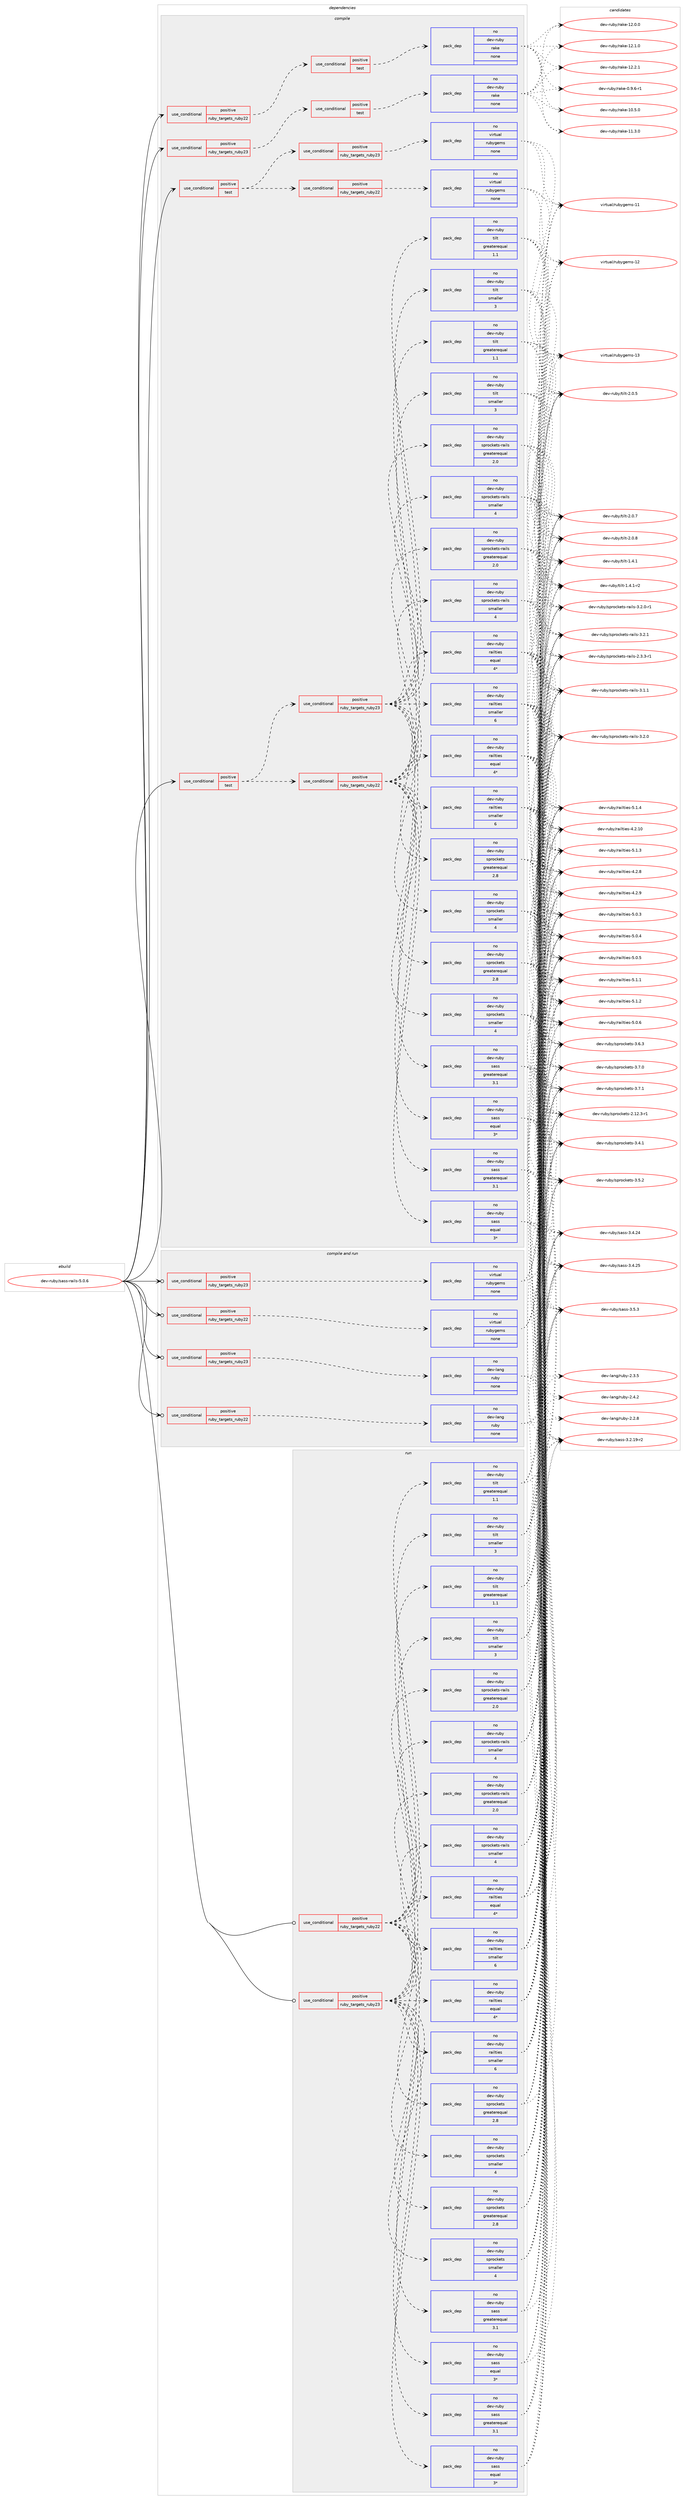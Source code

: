 digraph prolog {

# *************
# Graph options
# *************

newrank=true;
concentrate=true;
compound=true;
graph [rankdir=LR,fontname=Helvetica,fontsize=10,ranksep=1.5];#, ranksep=2.5, nodesep=0.2];
edge  [arrowhead=vee];
node  [fontname=Helvetica,fontsize=10];

# **********
# The ebuild
# **********

subgraph cluster_leftcol {
color=gray;
rank=same;
label=<<i>ebuild</i>>;
id [label="dev-ruby/sass-rails-5.0.6", color=red, width=4, href="../dev-ruby/sass-rails-5.0.6.svg"];
}

# ****************
# The dependencies
# ****************

subgraph cluster_midcol {
color=gray;
label=<<i>dependencies</i>>;
subgraph cluster_compile {
fillcolor="#eeeeee";
style=filled;
label=<<i>compile</i>>;
subgraph cond72631 {
dependency270023 [label=<<TABLE BORDER="0" CELLBORDER="1" CELLSPACING="0" CELLPADDING="4"><TR><TD ROWSPAN="3" CELLPADDING="10">use_conditional</TD></TR><TR><TD>positive</TD></TR><TR><TD>ruby_targets_ruby22</TD></TR></TABLE>>, shape=none, color=red];
subgraph cond72632 {
dependency270024 [label=<<TABLE BORDER="0" CELLBORDER="1" CELLSPACING="0" CELLPADDING="4"><TR><TD ROWSPAN="3" CELLPADDING="10">use_conditional</TD></TR><TR><TD>positive</TD></TR><TR><TD>test</TD></TR></TABLE>>, shape=none, color=red];
subgraph pack193278 {
dependency270025 [label=<<TABLE BORDER="0" CELLBORDER="1" CELLSPACING="0" CELLPADDING="4" WIDTH="220"><TR><TD ROWSPAN="6" CELLPADDING="30">pack_dep</TD></TR><TR><TD WIDTH="110">no</TD></TR><TR><TD>dev-ruby</TD></TR><TR><TD>rake</TD></TR><TR><TD>none</TD></TR><TR><TD></TD></TR></TABLE>>, shape=none, color=blue];
}
dependency270024:e -> dependency270025:w [weight=20,style="dashed",arrowhead="vee"];
}
dependency270023:e -> dependency270024:w [weight=20,style="dashed",arrowhead="vee"];
}
id:e -> dependency270023:w [weight=20,style="solid",arrowhead="vee"];
subgraph cond72633 {
dependency270026 [label=<<TABLE BORDER="0" CELLBORDER="1" CELLSPACING="0" CELLPADDING="4"><TR><TD ROWSPAN="3" CELLPADDING="10">use_conditional</TD></TR><TR><TD>positive</TD></TR><TR><TD>ruby_targets_ruby23</TD></TR></TABLE>>, shape=none, color=red];
subgraph cond72634 {
dependency270027 [label=<<TABLE BORDER="0" CELLBORDER="1" CELLSPACING="0" CELLPADDING="4"><TR><TD ROWSPAN="3" CELLPADDING="10">use_conditional</TD></TR><TR><TD>positive</TD></TR><TR><TD>test</TD></TR></TABLE>>, shape=none, color=red];
subgraph pack193279 {
dependency270028 [label=<<TABLE BORDER="0" CELLBORDER="1" CELLSPACING="0" CELLPADDING="4" WIDTH="220"><TR><TD ROWSPAN="6" CELLPADDING="30">pack_dep</TD></TR><TR><TD WIDTH="110">no</TD></TR><TR><TD>dev-ruby</TD></TR><TR><TD>rake</TD></TR><TR><TD>none</TD></TR><TR><TD></TD></TR></TABLE>>, shape=none, color=blue];
}
dependency270027:e -> dependency270028:w [weight=20,style="dashed",arrowhead="vee"];
}
dependency270026:e -> dependency270027:w [weight=20,style="dashed",arrowhead="vee"];
}
id:e -> dependency270026:w [weight=20,style="solid",arrowhead="vee"];
subgraph cond72635 {
dependency270029 [label=<<TABLE BORDER="0" CELLBORDER="1" CELLSPACING="0" CELLPADDING="4"><TR><TD ROWSPAN="3" CELLPADDING="10">use_conditional</TD></TR><TR><TD>positive</TD></TR><TR><TD>test</TD></TR></TABLE>>, shape=none, color=red];
subgraph cond72636 {
dependency270030 [label=<<TABLE BORDER="0" CELLBORDER="1" CELLSPACING="0" CELLPADDING="4"><TR><TD ROWSPAN="3" CELLPADDING="10">use_conditional</TD></TR><TR><TD>positive</TD></TR><TR><TD>ruby_targets_ruby22</TD></TR></TABLE>>, shape=none, color=red];
subgraph pack193280 {
dependency270031 [label=<<TABLE BORDER="0" CELLBORDER="1" CELLSPACING="0" CELLPADDING="4" WIDTH="220"><TR><TD ROWSPAN="6" CELLPADDING="30">pack_dep</TD></TR><TR><TD WIDTH="110">no</TD></TR><TR><TD>dev-ruby</TD></TR><TR><TD>sass</TD></TR><TR><TD>greaterequal</TD></TR><TR><TD>3.1</TD></TR></TABLE>>, shape=none, color=blue];
}
dependency270030:e -> dependency270031:w [weight=20,style="dashed",arrowhead="vee"];
subgraph pack193281 {
dependency270032 [label=<<TABLE BORDER="0" CELLBORDER="1" CELLSPACING="0" CELLPADDING="4" WIDTH="220"><TR><TD ROWSPAN="6" CELLPADDING="30">pack_dep</TD></TR><TR><TD WIDTH="110">no</TD></TR><TR><TD>dev-ruby</TD></TR><TR><TD>sass</TD></TR><TR><TD>equal</TD></TR><TR><TD>3*</TD></TR></TABLE>>, shape=none, color=blue];
}
dependency270030:e -> dependency270032:w [weight=20,style="dashed",arrowhead="vee"];
subgraph pack193282 {
dependency270033 [label=<<TABLE BORDER="0" CELLBORDER="1" CELLSPACING="0" CELLPADDING="4" WIDTH="220"><TR><TD ROWSPAN="6" CELLPADDING="30">pack_dep</TD></TR><TR><TD WIDTH="110">no</TD></TR><TR><TD>dev-ruby</TD></TR><TR><TD>railties</TD></TR><TR><TD>equal</TD></TR><TR><TD>4*</TD></TR></TABLE>>, shape=none, color=blue];
}
dependency270030:e -> dependency270033:w [weight=20,style="dashed",arrowhead="vee"];
subgraph pack193283 {
dependency270034 [label=<<TABLE BORDER="0" CELLBORDER="1" CELLSPACING="0" CELLPADDING="4" WIDTH="220"><TR><TD ROWSPAN="6" CELLPADDING="30">pack_dep</TD></TR><TR><TD WIDTH="110">no</TD></TR><TR><TD>dev-ruby</TD></TR><TR><TD>railties</TD></TR><TR><TD>smaller</TD></TR><TR><TD>6</TD></TR></TABLE>>, shape=none, color=blue];
}
dependency270030:e -> dependency270034:w [weight=20,style="dashed",arrowhead="vee"];
subgraph pack193284 {
dependency270035 [label=<<TABLE BORDER="0" CELLBORDER="1" CELLSPACING="0" CELLPADDING="4" WIDTH="220"><TR><TD ROWSPAN="6" CELLPADDING="30">pack_dep</TD></TR><TR><TD WIDTH="110">no</TD></TR><TR><TD>dev-ruby</TD></TR><TR><TD>sprockets-rails</TD></TR><TR><TD>greaterequal</TD></TR><TR><TD>2.0</TD></TR></TABLE>>, shape=none, color=blue];
}
dependency270030:e -> dependency270035:w [weight=20,style="dashed",arrowhead="vee"];
subgraph pack193285 {
dependency270036 [label=<<TABLE BORDER="0" CELLBORDER="1" CELLSPACING="0" CELLPADDING="4" WIDTH="220"><TR><TD ROWSPAN="6" CELLPADDING="30">pack_dep</TD></TR><TR><TD WIDTH="110">no</TD></TR><TR><TD>dev-ruby</TD></TR><TR><TD>sprockets-rails</TD></TR><TR><TD>smaller</TD></TR><TR><TD>4</TD></TR></TABLE>>, shape=none, color=blue];
}
dependency270030:e -> dependency270036:w [weight=20,style="dashed",arrowhead="vee"];
subgraph pack193286 {
dependency270037 [label=<<TABLE BORDER="0" CELLBORDER="1" CELLSPACING="0" CELLPADDING="4" WIDTH="220"><TR><TD ROWSPAN="6" CELLPADDING="30">pack_dep</TD></TR><TR><TD WIDTH="110">no</TD></TR><TR><TD>dev-ruby</TD></TR><TR><TD>sprockets</TD></TR><TR><TD>greaterequal</TD></TR><TR><TD>2.8</TD></TR></TABLE>>, shape=none, color=blue];
}
dependency270030:e -> dependency270037:w [weight=20,style="dashed",arrowhead="vee"];
subgraph pack193287 {
dependency270038 [label=<<TABLE BORDER="0" CELLBORDER="1" CELLSPACING="0" CELLPADDING="4" WIDTH="220"><TR><TD ROWSPAN="6" CELLPADDING="30">pack_dep</TD></TR><TR><TD WIDTH="110">no</TD></TR><TR><TD>dev-ruby</TD></TR><TR><TD>sprockets</TD></TR><TR><TD>smaller</TD></TR><TR><TD>4</TD></TR></TABLE>>, shape=none, color=blue];
}
dependency270030:e -> dependency270038:w [weight=20,style="dashed",arrowhead="vee"];
subgraph pack193288 {
dependency270039 [label=<<TABLE BORDER="0" CELLBORDER="1" CELLSPACING="0" CELLPADDING="4" WIDTH="220"><TR><TD ROWSPAN="6" CELLPADDING="30">pack_dep</TD></TR><TR><TD WIDTH="110">no</TD></TR><TR><TD>dev-ruby</TD></TR><TR><TD>tilt</TD></TR><TR><TD>greaterequal</TD></TR><TR><TD>1.1</TD></TR></TABLE>>, shape=none, color=blue];
}
dependency270030:e -> dependency270039:w [weight=20,style="dashed",arrowhead="vee"];
subgraph pack193289 {
dependency270040 [label=<<TABLE BORDER="0" CELLBORDER="1" CELLSPACING="0" CELLPADDING="4" WIDTH="220"><TR><TD ROWSPAN="6" CELLPADDING="30">pack_dep</TD></TR><TR><TD WIDTH="110">no</TD></TR><TR><TD>dev-ruby</TD></TR><TR><TD>tilt</TD></TR><TR><TD>smaller</TD></TR><TR><TD>3</TD></TR></TABLE>>, shape=none, color=blue];
}
dependency270030:e -> dependency270040:w [weight=20,style="dashed",arrowhead="vee"];
}
dependency270029:e -> dependency270030:w [weight=20,style="dashed",arrowhead="vee"];
subgraph cond72637 {
dependency270041 [label=<<TABLE BORDER="0" CELLBORDER="1" CELLSPACING="0" CELLPADDING="4"><TR><TD ROWSPAN="3" CELLPADDING="10">use_conditional</TD></TR><TR><TD>positive</TD></TR><TR><TD>ruby_targets_ruby23</TD></TR></TABLE>>, shape=none, color=red];
subgraph pack193290 {
dependency270042 [label=<<TABLE BORDER="0" CELLBORDER="1" CELLSPACING="0" CELLPADDING="4" WIDTH="220"><TR><TD ROWSPAN="6" CELLPADDING="30">pack_dep</TD></TR><TR><TD WIDTH="110">no</TD></TR><TR><TD>dev-ruby</TD></TR><TR><TD>sass</TD></TR><TR><TD>greaterequal</TD></TR><TR><TD>3.1</TD></TR></TABLE>>, shape=none, color=blue];
}
dependency270041:e -> dependency270042:w [weight=20,style="dashed",arrowhead="vee"];
subgraph pack193291 {
dependency270043 [label=<<TABLE BORDER="0" CELLBORDER="1" CELLSPACING="0" CELLPADDING="4" WIDTH="220"><TR><TD ROWSPAN="6" CELLPADDING="30">pack_dep</TD></TR><TR><TD WIDTH="110">no</TD></TR><TR><TD>dev-ruby</TD></TR><TR><TD>sass</TD></TR><TR><TD>equal</TD></TR><TR><TD>3*</TD></TR></TABLE>>, shape=none, color=blue];
}
dependency270041:e -> dependency270043:w [weight=20,style="dashed",arrowhead="vee"];
subgraph pack193292 {
dependency270044 [label=<<TABLE BORDER="0" CELLBORDER="1" CELLSPACING="0" CELLPADDING="4" WIDTH="220"><TR><TD ROWSPAN="6" CELLPADDING="30">pack_dep</TD></TR><TR><TD WIDTH="110">no</TD></TR><TR><TD>dev-ruby</TD></TR><TR><TD>railties</TD></TR><TR><TD>equal</TD></TR><TR><TD>4*</TD></TR></TABLE>>, shape=none, color=blue];
}
dependency270041:e -> dependency270044:w [weight=20,style="dashed",arrowhead="vee"];
subgraph pack193293 {
dependency270045 [label=<<TABLE BORDER="0" CELLBORDER="1" CELLSPACING="0" CELLPADDING="4" WIDTH="220"><TR><TD ROWSPAN="6" CELLPADDING="30">pack_dep</TD></TR><TR><TD WIDTH="110">no</TD></TR><TR><TD>dev-ruby</TD></TR><TR><TD>railties</TD></TR><TR><TD>smaller</TD></TR><TR><TD>6</TD></TR></TABLE>>, shape=none, color=blue];
}
dependency270041:e -> dependency270045:w [weight=20,style="dashed",arrowhead="vee"];
subgraph pack193294 {
dependency270046 [label=<<TABLE BORDER="0" CELLBORDER="1" CELLSPACING="0" CELLPADDING="4" WIDTH="220"><TR><TD ROWSPAN="6" CELLPADDING="30">pack_dep</TD></TR><TR><TD WIDTH="110">no</TD></TR><TR><TD>dev-ruby</TD></TR><TR><TD>sprockets-rails</TD></TR><TR><TD>greaterequal</TD></TR><TR><TD>2.0</TD></TR></TABLE>>, shape=none, color=blue];
}
dependency270041:e -> dependency270046:w [weight=20,style="dashed",arrowhead="vee"];
subgraph pack193295 {
dependency270047 [label=<<TABLE BORDER="0" CELLBORDER="1" CELLSPACING="0" CELLPADDING="4" WIDTH="220"><TR><TD ROWSPAN="6" CELLPADDING="30">pack_dep</TD></TR><TR><TD WIDTH="110">no</TD></TR><TR><TD>dev-ruby</TD></TR><TR><TD>sprockets-rails</TD></TR><TR><TD>smaller</TD></TR><TR><TD>4</TD></TR></TABLE>>, shape=none, color=blue];
}
dependency270041:e -> dependency270047:w [weight=20,style="dashed",arrowhead="vee"];
subgraph pack193296 {
dependency270048 [label=<<TABLE BORDER="0" CELLBORDER="1" CELLSPACING="0" CELLPADDING="4" WIDTH="220"><TR><TD ROWSPAN="6" CELLPADDING="30">pack_dep</TD></TR><TR><TD WIDTH="110">no</TD></TR><TR><TD>dev-ruby</TD></TR><TR><TD>sprockets</TD></TR><TR><TD>greaterequal</TD></TR><TR><TD>2.8</TD></TR></TABLE>>, shape=none, color=blue];
}
dependency270041:e -> dependency270048:w [weight=20,style="dashed",arrowhead="vee"];
subgraph pack193297 {
dependency270049 [label=<<TABLE BORDER="0" CELLBORDER="1" CELLSPACING="0" CELLPADDING="4" WIDTH="220"><TR><TD ROWSPAN="6" CELLPADDING="30">pack_dep</TD></TR><TR><TD WIDTH="110">no</TD></TR><TR><TD>dev-ruby</TD></TR><TR><TD>sprockets</TD></TR><TR><TD>smaller</TD></TR><TR><TD>4</TD></TR></TABLE>>, shape=none, color=blue];
}
dependency270041:e -> dependency270049:w [weight=20,style="dashed",arrowhead="vee"];
subgraph pack193298 {
dependency270050 [label=<<TABLE BORDER="0" CELLBORDER="1" CELLSPACING="0" CELLPADDING="4" WIDTH="220"><TR><TD ROWSPAN="6" CELLPADDING="30">pack_dep</TD></TR><TR><TD WIDTH="110">no</TD></TR><TR><TD>dev-ruby</TD></TR><TR><TD>tilt</TD></TR><TR><TD>greaterequal</TD></TR><TR><TD>1.1</TD></TR></TABLE>>, shape=none, color=blue];
}
dependency270041:e -> dependency270050:w [weight=20,style="dashed",arrowhead="vee"];
subgraph pack193299 {
dependency270051 [label=<<TABLE BORDER="0" CELLBORDER="1" CELLSPACING="0" CELLPADDING="4" WIDTH="220"><TR><TD ROWSPAN="6" CELLPADDING="30">pack_dep</TD></TR><TR><TD WIDTH="110">no</TD></TR><TR><TD>dev-ruby</TD></TR><TR><TD>tilt</TD></TR><TR><TD>smaller</TD></TR><TR><TD>3</TD></TR></TABLE>>, shape=none, color=blue];
}
dependency270041:e -> dependency270051:w [weight=20,style="dashed",arrowhead="vee"];
}
dependency270029:e -> dependency270041:w [weight=20,style="dashed",arrowhead="vee"];
}
id:e -> dependency270029:w [weight=20,style="solid",arrowhead="vee"];
subgraph cond72638 {
dependency270052 [label=<<TABLE BORDER="0" CELLBORDER="1" CELLSPACING="0" CELLPADDING="4"><TR><TD ROWSPAN="3" CELLPADDING="10">use_conditional</TD></TR><TR><TD>positive</TD></TR><TR><TD>test</TD></TR></TABLE>>, shape=none, color=red];
subgraph cond72639 {
dependency270053 [label=<<TABLE BORDER="0" CELLBORDER="1" CELLSPACING="0" CELLPADDING="4"><TR><TD ROWSPAN="3" CELLPADDING="10">use_conditional</TD></TR><TR><TD>positive</TD></TR><TR><TD>ruby_targets_ruby22</TD></TR></TABLE>>, shape=none, color=red];
subgraph pack193300 {
dependency270054 [label=<<TABLE BORDER="0" CELLBORDER="1" CELLSPACING="0" CELLPADDING="4" WIDTH="220"><TR><TD ROWSPAN="6" CELLPADDING="30">pack_dep</TD></TR><TR><TD WIDTH="110">no</TD></TR><TR><TD>virtual</TD></TR><TR><TD>rubygems</TD></TR><TR><TD>none</TD></TR><TR><TD></TD></TR></TABLE>>, shape=none, color=blue];
}
dependency270053:e -> dependency270054:w [weight=20,style="dashed",arrowhead="vee"];
}
dependency270052:e -> dependency270053:w [weight=20,style="dashed",arrowhead="vee"];
subgraph cond72640 {
dependency270055 [label=<<TABLE BORDER="0" CELLBORDER="1" CELLSPACING="0" CELLPADDING="4"><TR><TD ROWSPAN="3" CELLPADDING="10">use_conditional</TD></TR><TR><TD>positive</TD></TR><TR><TD>ruby_targets_ruby23</TD></TR></TABLE>>, shape=none, color=red];
subgraph pack193301 {
dependency270056 [label=<<TABLE BORDER="0" CELLBORDER="1" CELLSPACING="0" CELLPADDING="4" WIDTH="220"><TR><TD ROWSPAN="6" CELLPADDING="30">pack_dep</TD></TR><TR><TD WIDTH="110">no</TD></TR><TR><TD>virtual</TD></TR><TR><TD>rubygems</TD></TR><TR><TD>none</TD></TR><TR><TD></TD></TR></TABLE>>, shape=none, color=blue];
}
dependency270055:e -> dependency270056:w [weight=20,style="dashed",arrowhead="vee"];
}
dependency270052:e -> dependency270055:w [weight=20,style="dashed",arrowhead="vee"];
}
id:e -> dependency270052:w [weight=20,style="solid",arrowhead="vee"];
}
subgraph cluster_compileandrun {
fillcolor="#eeeeee";
style=filled;
label=<<i>compile and run</i>>;
subgraph cond72641 {
dependency270057 [label=<<TABLE BORDER="0" CELLBORDER="1" CELLSPACING="0" CELLPADDING="4"><TR><TD ROWSPAN="3" CELLPADDING="10">use_conditional</TD></TR><TR><TD>positive</TD></TR><TR><TD>ruby_targets_ruby22</TD></TR></TABLE>>, shape=none, color=red];
subgraph pack193302 {
dependency270058 [label=<<TABLE BORDER="0" CELLBORDER="1" CELLSPACING="0" CELLPADDING="4" WIDTH="220"><TR><TD ROWSPAN="6" CELLPADDING="30">pack_dep</TD></TR><TR><TD WIDTH="110">no</TD></TR><TR><TD>dev-lang</TD></TR><TR><TD>ruby</TD></TR><TR><TD>none</TD></TR><TR><TD></TD></TR></TABLE>>, shape=none, color=blue];
}
dependency270057:e -> dependency270058:w [weight=20,style="dashed",arrowhead="vee"];
}
id:e -> dependency270057:w [weight=20,style="solid",arrowhead="odotvee"];
subgraph cond72642 {
dependency270059 [label=<<TABLE BORDER="0" CELLBORDER="1" CELLSPACING="0" CELLPADDING="4"><TR><TD ROWSPAN="3" CELLPADDING="10">use_conditional</TD></TR><TR><TD>positive</TD></TR><TR><TD>ruby_targets_ruby22</TD></TR></TABLE>>, shape=none, color=red];
subgraph pack193303 {
dependency270060 [label=<<TABLE BORDER="0" CELLBORDER="1" CELLSPACING="0" CELLPADDING="4" WIDTH="220"><TR><TD ROWSPAN="6" CELLPADDING="30">pack_dep</TD></TR><TR><TD WIDTH="110">no</TD></TR><TR><TD>virtual</TD></TR><TR><TD>rubygems</TD></TR><TR><TD>none</TD></TR><TR><TD></TD></TR></TABLE>>, shape=none, color=blue];
}
dependency270059:e -> dependency270060:w [weight=20,style="dashed",arrowhead="vee"];
}
id:e -> dependency270059:w [weight=20,style="solid",arrowhead="odotvee"];
subgraph cond72643 {
dependency270061 [label=<<TABLE BORDER="0" CELLBORDER="1" CELLSPACING="0" CELLPADDING="4"><TR><TD ROWSPAN="3" CELLPADDING="10">use_conditional</TD></TR><TR><TD>positive</TD></TR><TR><TD>ruby_targets_ruby23</TD></TR></TABLE>>, shape=none, color=red];
subgraph pack193304 {
dependency270062 [label=<<TABLE BORDER="0" CELLBORDER="1" CELLSPACING="0" CELLPADDING="4" WIDTH="220"><TR><TD ROWSPAN="6" CELLPADDING="30">pack_dep</TD></TR><TR><TD WIDTH="110">no</TD></TR><TR><TD>dev-lang</TD></TR><TR><TD>ruby</TD></TR><TR><TD>none</TD></TR><TR><TD></TD></TR></TABLE>>, shape=none, color=blue];
}
dependency270061:e -> dependency270062:w [weight=20,style="dashed",arrowhead="vee"];
}
id:e -> dependency270061:w [weight=20,style="solid",arrowhead="odotvee"];
subgraph cond72644 {
dependency270063 [label=<<TABLE BORDER="0" CELLBORDER="1" CELLSPACING="0" CELLPADDING="4"><TR><TD ROWSPAN="3" CELLPADDING="10">use_conditional</TD></TR><TR><TD>positive</TD></TR><TR><TD>ruby_targets_ruby23</TD></TR></TABLE>>, shape=none, color=red];
subgraph pack193305 {
dependency270064 [label=<<TABLE BORDER="0" CELLBORDER="1" CELLSPACING="0" CELLPADDING="4" WIDTH="220"><TR><TD ROWSPAN="6" CELLPADDING="30">pack_dep</TD></TR><TR><TD WIDTH="110">no</TD></TR><TR><TD>virtual</TD></TR><TR><TD>rubygems</TD></TR><TR><TD>none</TD></TR><TR><TD></TD></TR></TABLE>>, shape=none, color=blue];
}
dependency270063:e -> dependency270064:w [weight=20,style="dashed",arrowhead="vee"];
}
id:e -> dependency270063:w [weight=20,style="solid",arrowhead="odotvee"];
}
subgraph cluster_run {
fillcolor="#eeeeee";
style=filled;
label=<<i>run</i>>;
subgraph cond72645 {
dependency270065 [label=<<TABLE BORDER="0" CELLBORDER="1" CELLSPACING="0" CELLPADDING="4"><TR><TD ROWSPAN="3" CELLPADDING="10">use_conditional</TD></TR><TR><TD>positive</TD></TR><TR><TD>ruby_targets_ruby22</TD></TR></TABLE>>, shape=none, color=red];
subgraph pack193306 {
dependency270066 [label=<<TABLE BORDER="0" CELLBORDER="1" CELLSPACING="0" CELLPADDING="4" WIDTH="220"><TR><TD ROWSPAN="6" CELLPADDING="30">pack_dep</TD></TR><TR><TD WIDTH="110">no</TD></TR><TR><TD>dev-ruby</TD></TR><TR><TD>sass</TD></TR><TR><TD>greaterequal</TD></TR><TR><TD>3.1</TD></TR></TABLE>>, shape=none, color=blue];
}
dependency270065:e -> dependency270066:w [weight=20,style="dashed",arrowhead="vee"];
subgraph pack193307 {
dependency270067 [label=<<TABLE BORDER="0" CELLBORDER="1" CELLSPACING="0" CELLPADDING="4" WIDTH="220"><TR><TD ROWSPAN="6" CELLPADDING="30">pack_dep</TD></TR><TR><TD WIDTH="110">no</TD></TR><TR><TD>dev-ruby</TD></TR><TR><TD>sass</TD></TR><TR><TD>equal</TD></TR><TR><TD>3*</TD></TR></TABLE>>, shape=none, color=blue];
}
dependency270065:e -> dependency270067:w [weight=20,style="dashed",arrowhead="vee"];
subgraph pack193308 {
dependency270068 [label=<<TABLE BORDER="0" CELLBORDER="1" CELLSPACING="0" CELLPADDING="4" WIDTH="220"><TR><TD ROWSPAN="6" CELLPADDING="30">pack_dep</TD></TR><TR><TD WIDTH="110">no</TD></TR><TR><TD>dev-ruby</TD></TR><TR><TD>railties</TD></TR><TR><TD>equal</TD></TR><TR><TD>4*</TD></TR></TABLE>>, shape=none, color=blue];
}
dependency270065:e -> dependency270068:w [weight=20,style="dashed",arrowhead="vee"];
subgraph pack193309 {
dependency270069 [label=<<TABLE BORDER="0" CELLBORDER="1" CELLSPACING="0" CELLPADDING="4" WIDTH="220"><TR><TD ROWSPAN="6" CELLPADDING="30">pack_dep</TD></TR><TR><TD WIDTH="110">no</TD></TR><TR><TD>dev-ruby</TD></TR><TR><TD>railties</TD></TR><TR><TD>smaller</TD></TR><TR><TD>6</TD></TR></TABLE>>, shape=none, color=blue];
}
dependency270065:e -> dependency270069:w [weight=20,style="dashed",arrowhead="vee"];
subgraph pack193310 {
dependency270070 [label=<<TABLE BORDER="0" CELLBORDER="1" CELLSPACING="0" CELLPADDING="4" WIDTH="220"><TR><TD ROWSPAN="6" CELLPADDING="30">pack_dep</TD></TR><TR><TD WIDTH="110">no</TD></TR><TR><TD>dev-ruby</TD></TR><TR><TD>sprockets-rails</TD></TR><TR><TD>greaterequal</TD></TR><TR><TD>2.0</TD></TR></TABLE>>, shape=none, color=blue];
}
dependency270065:e -> dependency270070:w [weight=20,style="dashed",arrowhead="vee"];
subgraph pack193311 {
dependency270071 [label=<<TABLE BORDER="0" CELLBORDER="1" CELLSPACING="0" CELLPADDING="4" WIDTH="220"><TR><TD ROWSPAN="6" CELLPADDING="30">pack_dep</TD></TR><TR><TD WIDTH="110">no</TD></TR><TR><TD>dev-ruby</TD></TR><TR><TD>sprockets-rails</TD></TR><TR><TD>smaller</TD></TR><TR><TD>4</TD></TR></TABLE>>, shape=none, color=blue];
}
dependency270065:e -> dependency270071:w [weight=20,style="dashed",arrowhead="vee"];
subgraph pack193312 {
dependency270072 [label=<<TABLE BORDER="0" CELLBORDER="1" CELLSPACING="0" CELLPADDING="4" WIDTH="220"><TR><TD ROWSPAN="6" CELLPADDING="30">pack_dep</TD></TR><TR><TD WIDTH="110">no</TD></TR><TR><TD>dev-ruby</TD></TR><TR><TD>sprockets</TD></TR><TR><TD>greaterequal</TD></TR><TR><TD>2.8</TD></TR></TABLE>>, shape=none, color=blue];
}
dependency270065:e -> dependency270072:w [weight=20,style="dashed",arrowhead="vee"];
subgraph pack193313 {
dependency270073 [label=<<TABLE BORDER="0" CELLBORDER="1" CELLSPACING="0" CELLPADDING="4" WIDTH="220"><TR><TD ROWSPAN="6" CELLPADDING="30">pack_dep</TD></TR><TR><TD WIDTH="110">no</TD></TR><TR><TD>dev-ruby</TD></TR><TR><TD>sprockets</TD></TR><TR><TD>smaller</TD></TR><TR><TD>4</TD></TR></TABLE>>, shape=none, color=blue];
}
dependency270065:e -> dependency270073:w [weight=20,style="dashed",arrowhead="vee"];
subgraph pack193314 {
dependency270074 [label=<<TABLE BORDER="0" CELLBORDER="1" CELLSPACING="0" CELLPADDING="4" WIDTH="220"><TR><TD ROWSPAN="6" CELLPADDING="30">pack_dep</TD></TR><TR><TD WIDTH="110">no</TD></TR><TR><TD>dev-ruby</TD></TR><TR><TD>tilt</TD></TR><TR><TD>greaterequal</TD></TR><TR><TD>1.1</TD></TR></TABLE>>, shape=none, color=blue];
}
dependency270065:e -> dependency270074:w [weight=20,style="dashed",arrowhead="vee"];
subgraph pack193315 {
dependency270075 [label=<<TABLE BORDER="0" CELLBORDER="1" CELLSPACING="0" CELLPADDING="4" WIDTH="220"><TR><TD ROWSPAN="6" CELLPADDING="30">pack_dep</TD></TR><TR><TD WIDTH="110">no</TD></TR><TR><TD>dev-ruby</TD></TR><TR><TD>tilt</TD></TR><TR><TD>smaller</TD></TR><TR><TD>3</TD></TR></TABLE>>, shape=none, color=blue];
}
dependency270065:e -> dependency270075:w [weight=20,style="dashed",arrowhead="vee"];
}
id:e -> dependency270065:w [weight=20,style="solid",arrowhead="odot"];
subgraph cond72646 {
dependency270076 [label=<<TABLE BORDER="0" CELLBORDER="1" CELLSPACING="0" CELLPADDING="4"><TR><TD ROWSPAN="3" CELLPADDING="10">use_conditional</TD></TR><TR><TD>positive</TD></TR><TR><TD>ruby_targets_ruby23</TD></TR></TABLE>>, shape=none, color=red];
subgraph pack193316 {
dependency270077 [label=<<TABLE BORDER="0" CELLBORDER="1" CELLSPACING="0" CELLPADDING="4" WIDTH="220"><TR><TD ROWSPAN="6" CELLPADDING="30">pack_dep</TD></TR><TR><TD WIDTH="110">no</TD></TR><TR><TD>dev-ruby</TD></TR><TR><TD>sass</TD></TR><TR><TD>greaterequal</TD></TR><TR><TD>3.1</TD></TR></TABLE>>, shape=none, color=blue];
}
dependency270076:e -> dependency270077:w [weight=20,style="dashed",arrowhead="vee"];
subgraph pack193317 {
dependency270078 [label=<<TABLE BORDER="0" CELLBORDER="1" CELLSPACING="0" CELLPADDING="4" WIDTH="220"><TR><TD ROWSPAN="6" CELLPADDING="30">pack_dep</TD></TR><TR><TD WIDTH="110">no</TD></TR><TR><TD>dev-ruby</TD></TR><TR><TD>sass</TD></TR><TR><TD>equal</TD></TR><TR><TD>3*</TD></TR></TABLE>>, shape=none, color=blue];
}
dependency270076:e -> dependency270078:w [weight=20,style="dashed",arrowhead="vee"];
subgraph pack193318 {
dependency270079 [label=<<TABLE BORDER="0" CELLBORDER="1" CELLSPACING="0" CELLPADDING="4" WIDTH="220"><TR><TD ROWSPAN="6" CELLPADDING="30">pack_dep</TD></TR><TR><TD WIDTH="110">no</TD></TR><TR><TD>dev-ruby</TD></TR><TR><TD>railties</TD></TR><TR><TD>equal</TD></TR><TR><TD>4*</TD></TR></TABLE>>, shape=none, color=blue];
}
dependency270076:e -> dependency270079:w [weight=20,style="dashed",arrowhead="vee"];
subgraph pack193319 {
dependency270080 [label=<<TABLE BORDER="0" CELLBORDER="1" CELLSPACING="0" CELLPADDING="4" WIDTH="220"><TR><TD ROWSPAN="6" CELLPADDING="30">pack_dep</TD></TR><TR><TD WIDTH="110">no</TD></TR><TR><TD>dev-ruby</TD></TR><TR><TD>railties</TD></TR><TR><TD>smaller</TD></TR><TR><TD>6</TD></TR></TABLE>>, shape=none, color=blue];
}
dependency270076:e -> dependency270080:w [weight=20,style="dashed",arrowhead="vee"];
subgraph pack193320 {
dependency270081 [label=<<TABLE BORDER="0" CELLBORDER="1" CELLSPACING="0" CELLPADDING="4" WIDTH="220"><TR><TD ROWSPAN="6" CELLPADDING="30">pack_dep</TD></TR><TR><TD WIDTH="110">no</TD></TR><TR><TD>dev-ruby</TD></TR><TR><TD>sprockets-rails</TD></TR><TR><TD>greaterequal</TD></TR><TR><TD>2.0</TD></TR></TABLE>>, shape=none, color=blue];
}
dependency270076:e -> dependency270081:w [weight=20,style="dashed",arrowhead="vee"];
subgraph pack193321 {
dependency270082 [label=<<TABLE BORDER="0" CELLBORDER="1" CELLSPACING="0" CELLPADDING="4" WIDTH="220"><TR><TD ROWSPAN="6" CELLPADDING="30">pack_dep</TD></TR><TR><TD WIDTH="110">no</TD></TR><TR><TD>dev-ruby</TD></TR><TR><TD>sprockets-rails</TD></TR><TR><TD>smaller</TD></TR><TR><TD>4</TD></TR></TABLE>>, shape=none, color=blue];
}
dependency270076:e -> dependency270082:w [weight=20,style="dashed",arrowhead="vee"];
subgraph pack193322 {
dependency270083 [label=<<TABLE BORDER="0" CELLBORDER="1" CELLSPACING="0" CELLPADDING="4" WIDTH="220"><TR><TD ROWSPAN="6" CELLPADDING="30">pack_dep</TD></TR><TR><TD WIDTH="110">no</TD></TR><TR><TD>dev-ruby</TD></TR><TR><TD>sprockets</TD></TR><TR><TD>greaterequal</TD></TR><TR><TD>2.8</TD></TR></TABLE>>, shape=none, color=blue];
}
dependency270076:e -> dependency270083:w [weight=20,style="dashed",arrowhead="vee"];
subgraph pack193323 {
dependency270084 [label=<<TABLE BORDER="0" CELLBORDER="1" CELLSPACING="0" CELLPADDING="4" WIDTH="220"><TR><TD ROWSPAN="6" CELLPADDING="30">pack_dep</TD></TR><TR><TD WIDTH="110">no</TD></TR><TR><TD>dev-ruby</TD></TR><TR><TD>sprockets</TD></TR><TR><TD>smaller</TD></TR><TR><TD>4</TD></TR></TABLE>>, shape=none, color=blue];
}
dependency270076:e -> dependency270084:w [weight=20,style="dashed",arrowhead="vee"];
subgraph pack193324 {
dependency270085 [label=<<TABLE BORDER="0" CELLBORDER="1" CELLSPACING="0" CELLPADDING="4" WIDTH="220"><TR><TD ROWSPAN="6" CELLPADDING="30">pack_dep</TD></TR><TR><TD WIDTH="110">no</TD></TR><TR><TD>dev-ruby</TD></TR><TR><TD>tilt</TD></TR><TR><TD>greaterequal</TD></TR><TR><TD>1.1</TD></TR></TABLE>>, shape=none, color=blue];
}
dependency270076:e -> dependency270085:w [weight=20,style="dashed",arrowhead="vee"];
subgraph pack193325 {
dependency270086 [label=<<TABLE BORDER="0" CELLBORDER="1" CELLSPACING="0" CELLPADDING="4" WIDTH="220"><TR><TD ROWSPAN="6" CELLPADDING="30">pack_dep</TD></TR><TR><TD WIDTH="110">no</TD></TR><TR><TD>dev-ruby</TD></TR><TR><TD>tilt</TD></TR><TR><TD>smaller</TD></TR><TR><TD>3</TD></TR></TABLE>>, shape=none, color=blue];
}
dependency270076:e -> dependency270086:w [weight=20,style="dashed",arrowhead="vee"];
}
id:e -> dependency270076:w [weight=20,style="solid",arrowhead="odot"];
}
}

# **************
# The candidates
# **************

subgraph cluster_choices {
rank=same;
color=gray;
label=<<i>candidates</i>>;

subgraph choice193278 {
color=black;
nodesep=1;
choice100101118451141179812147114971071014548465746544511449 [label="dev-ruby/rake-0.9.6-r1", color=red, width=4,href="../dev-ruby/rake-0.9.6-r1.svg"];
choice1001011184511411798121471149710710145494846534648 [label="dev-ruby/rake-10.5.0", color=red, width=4,href="../dev-ruby/rake-10.5.0.svg"];
choice1001011184511411798121471149710710145494946514648 [label="dev-ruby/rake-11.3.0", color=red, width=4,href="../dev-ruby/rake-11.3.0.svg"];
choice1001011184511411798121471149710710145495046484648 [label="dev-ruby/rake-12.0.0", color=red, width=4,href="../dev-ruby/rake-12.0.0.svg"];
choice1001011184511411798121471149710710145495046494648 [label="dev-ruby/rake-12.1.0", color=red, width=4,href="../dev-ruby/rake-12.1.0.svg"];
choice1001011184511411798121471149710710145495046504649 [label="dev-ruby/rake-12.2.1", color=red, width=4,href="../dev-ruby/rake-12.2.1.svg"];
dependency270025:e -> choice100101118451141179812147114971071014548465746544511449:w [style=dotted,weight="100"];
dependency270025:e -> choice1001011184511411798121471149710710145494846534648:w [style=dotted,weight="100"];
dependency270025:e -> choice1001011184511411798121471149710710145494946514648:w [style=dotted,weight="100"];
dependency270025:e -> choice1001011184511411798121471149710710145495046484648:w [style=dotted,weight="100"];
dependency270025:e -> choice1001011184511411798121471149710710145495046494648:w [style=dotted,weight="100"];
dependency270025:e -> choice1001011184511411798121471149710710145495046504649:w [style=dotted,weight="100"];
}
subgraph choice193279 {
color=black;
nodesep=1;
choice100101118451141179812147114971071014548465746544511449 [label="dev-ruby/rake-0.9.6-r1", color=red, width=4,href="../dev-ruby/rake-0.9.6-r1.svg"];
choice1001011184511411798121471149710710145494846534648 [label="dev-ruby/rake-10.5.0", color=red, width=4,href="../dev-ruby/rake-10.5.0.svg"];
choice1001011184511411798121471149710710145494946514648 [label="dev-ruby/rake-11.3.0", color=red, width=4,href="../dev-ruby/rake-11.3.0.svg"];
choice1001011184511411798121471149710710145495046484648 [label="dev-ruby/rake-12.0.0", color=red, width=4,href="../dev-ruby/rake-12.0.0.svg"];
choice1001011184511411798121471149710710145495046494648 [label="dev-ruby/rake-12.1.0", color=red, width=4,href="../dev-ruby/rake-12.1.0.svg"];
choice1001011184511411798121471149710710145495046504649 [label="dev-ruby/rake-12.2.1", color=red, width=4,href="../dev-ruby/rake-12.2.1.svg"];
dependency270028:e -> choice100101118451141179812147114971071014548465746544511449:w [style=dotted,weight="100"];
dependency270028:e -> choice1001011184511411798121471149710710145494846534648:w [style=dotted,weight="100"];
dependency270028:e -> choice1001011184511411798121471149710710145494946514648:w [style=dotted,weight="100"];
dependency270028:e -> choice1001011184511411798121471149710710145495046484648:w [style=dotted,weight="100"];
dependency270028:e -> choice1001011184511411798121471149710710145495046494648:w [style=dotted,weight="100"];
dependency270028:e -> choice1001011184511411798121471149710710145495046504649:w [style=dotted,weight="100"];
}
subgraph choice193280 {
color=black;
nodesep=1;
choice10010111845114117981214711597115115455146504649574511450 [label="dev-ruby/sass-3.2.19-r2", color=red, width=4,href="../dev-ruby/sass-3.2.19-r2.svg"];
choice1001011184511411798121471159711511545514652465052 [label="dev-ruby/sass-3.4.24", color=red, width=4,href="../dev-ruby/sass-3.4.24.svg"];
choice1001011184511411798121471159711511545514652465053 [label="dev-ruby/sass-3.4.25", color=red, width=4,href="../dev-ruby/sass-3.4.25.svg"];
choice10010111845114117981214711597115115455146534651 [label="dev-ruby/sass-3.5.3", color=red, width=4,href="../dev-ruby/sass-3.5.3.svg"];
dependency270031:e -> choice10010111845114117981214711597115115455146504649574511450:w [style=dotted,weight="100"];
dependency270031:e -> choice1001011184511411798121471159711511545514652465052:w [style=dotted,weight="100"];
dependency270031:e -> choice1001011184511411798121471159711511545514652465053:w [style=dotted,weight="100"];
dependency270031:e -> choice10010111845114117981214711597115115455146534651:w [style=dotted,weight="100"];
}
subgraph choice193281 {
color=black;
nodesep=1;
choice10010111845114117981214711597115115455146504649574511450 [label="dev-ruby/sass-3.2.19-r2", color=red, width=4,href="../dev-ruby/sass-3.2.19-r2.svg"];
choice1001011184511411798121471159711511545514652465052 [label="dev-ruby/sass-3.4.24", color=red, width=4,href="../dev-ruby/sass-3.4.24.svg"];
choice1001011184511411798121471159711511545514652465053 [label="dev-ruby/sass-3.4.25", color=red, width=4,href="../dev-ruby/sass-3.4.25.svg"];
choice10010111845114117981214711597115115455146534651 [label="dev-ruby/sass-3.5.3", color=red, width=4,href="../dev-ruby/sass-3.5.3.svg"];
dependency270032:e -> choice10010111845114117981214711597115115455146504649574511450:w [style=dotted,weight="100"];
dependency270032:e -> choice1001011184511411798121471159711511545514652465052:w [style=dotted,weight="100"];
dependency270032:e -> choice1001011184511411798121471159711511545514652465053:w [style=dotted,weight="100"];
dependency270032:e -> choice10010111845114117981214711597115115455146534651:w [style=dotted,weight="100"];
}
subgraph choice193282 {
color=black;
nodesep=1;
choice1001011184511411798121471149710510811610510111545524650464948 [label="dev-ruby/railties-4.2.10", color=red, width=4,href="../dev-ruby/railties-4.2.10.svg"];
choice10010111845114117981214711497105108116105101115455246504656 [label="dev-ruby/railties-4.2.8", color=red, width=4,href="../dev-ruby/railties-4.2.8.svg"];
choice10010111845114117981214711497105108116105101115455246504657 [label="dev-ruby/railties-4.2.9", color=red, width=4,href="../dev-ruby/railties-4.2.9.svg"];
choice10010111845114117981214711497105108116105101115455346484651 [label="dev-ruby/railties-5.0.3", color=red, width=4,href="../dev-ruby/railties-5.0.3.svg"];
choice10010111845114117981214711497105108116105101115455346484652 [label="dev-ruby/railties-5.0.4", color=red, width=4,href="../dev-ruby/railties-5.0.4.svg"];
choice10010111845114117981214711497105108116105101115455346484653 [label="dev-ruby/railties-5.0.5", color=red, width=4,href="../dev-ruby/railties-5.0.5.svg"];
choice10010111845114117981214711497105108116105101115455346484654 [label="dev-ruby/railties-5.0.6", color=red, width=4,href="../dev-ruby/railties-5.0.6.svg"];
choice10010111845114117981214711497105108116105101115455346494649 [label="dev-ruby/railties-5.1.1", color=red, width=4,href="../dev-ruby/railties-5.1.1.svg"];
choice10010111845114117981214711497105108116105101115455346494650 [label="dev-ruby/railties-5.1.2", color=red, width=4,href="../dev-ruby/railties-5.1.2.svg"];
choice10010111845114117981214711497105108116105101115455346494651 [label="dev-ruby/railties-5.1.3", color=red, width=4,href="../dev-ruby/railties-5.1.3.svg"];
choice10010111845114117981214711497105108116105101115455346494652 [label="dev-ruby/railties-5.1.4", color=red, width=4,href="../dev-ruby/railties-5.1.4.svg"];
dependency270033:e -> choice1001011184511411798121471149710510811610510111545524650464948:w [style=dotted,weight="100"];
dependency270033:e -> choice10010111845114117981214711497105108116105101115455246504656:w [style=dotted,weight="100"];
dependency270033:e -> choice10010111845114117981214711497105108116105101115455246504657:w [style=dotted,weight="100"];
dependency270033:e -> choice10010111845114117981214711497105108116105101115455346484651:w [style=dotted,weight="100"];
dependency270033:e -> choice10010111845114117981214711497105108116105101115455346484652:w [style=dotted,weight="100"];
dependency270033:e -> choice10010111845114117981214711497105108116105101115455346484653:w [style=dotted,weight="100"];
dependency270033:e -> choice10010111845114117981214711497105108116105101115455346484654:w [style=dotted,weight="100"];
dependency270033:e -> choice10010111845114117981214711497105108116105101115455346494649:w [style=dotted,weight="100"];
dependency270033:e -> choice10010111845114117981214711497105108116105101115455346494650:w [style=dotted,weight="100"];
dependency270033:e -> choice10010111845114117981214711497105108116105101115455346494651:w [style=dotted,weight="100"];
dependency270033:e -> choice10010111845114117981214711497105108116105101115455346494652:w [style=dotted,weight="100"];
}
subgraph choice193283 {
color=black;
nodesep=1;
choice1001011184511411798121471149710510811610510111545524650464948 [label="dev-ruby/railties-4.2.10", color=red, width=4,href="../dev-ruby/railties-4.2.10.svg"];
choice10010111845114117981214711497105108116105101115455246504656 [label="dev-ruby/railties-4.2.8", color=red, width=4,href="../dev-ruby/railties-4.2.8.svg"];
choice10010111845114117981214711497105108116105101115455246504657 [label="dev-ruby/railties-4.2.9", color=red, width=4,href="../dev-ruby/railties-4.2.9.svg"];
choice10010111845114117981214711497105108116105101115455346484651 [label="dev-ruby/railties-5.0.3", color=red, width=4,href="../dev-ruby/railties-5.0.3.svg"];
choice10010111845114117981214711497105108116105101115455346484652 [label="dev-ruby/railties-5.0.4", color=red, width=4,href="../dev-ruby/railties-5.0.4.svg"];
choice10010111845114117981214711497105108116105101115455346484653 [label="dev-ruby/railties-5.0.5", color=red, width=4,href="../dev-ruby/railties-5.0.5.svg"];
choice10010111845114117981214711497105108116105101115455346484654 [label="dev-ruby/railties-5.0.6", color=red, width=4,href="../dev-ruby/railties-5.0.6.svg"];
choice10010111845114117981214711497105108116105101115455346494649 [label="dev-ruby/railties-5.1.1", color=red, width=4,href="../dev-ruby/railties-5.1.1.svg"];
choice10010111845114117981214711497105108116105101115455346494650 [label="dev-ruby/railties-5.1.2", color=red, width=4,href="../dev-ruby/railties-5.1.2.svg"];
choice10010111845114117981214711497105108116105101115455346494651 [label="dev-ruby/railties-5.1.3", color=red, width=4,href="../dev-ruby/railties-5.1.3.svg"];
choice10010111845114117981214711497105108116105101115455346494652 [label="dev-ruby/railties-5.1.4", color=red, width=4,href="../dev-ruby/railties-5.1.4.svg"];
dependency270034:e -> choice1001011184511411798121471149710510811610510111545524650464948:w [style=dotted,weight="100"];
dependency270034:e -> choice10010111845114117981214711497105108116105101115455246504656:w [style=dotted,weight="100"];
dependency270034:e -> choice10010111845114117981214711497105108116105101115455246504657:w [style=dotted,weight="100"];
dependency270034:e -> choice10010111845114117981214711497105108116105101115455346484651:w [style=dotted,weight="100"];
dependency270034:e -> choice10010111845114117981214711497105108116105101115455346484652:w [style=dotted,weight="100"];
dependency270034:e -> choice10010111845114117981214711497105108116105101115455346484653:w [style=dotted,weight="100"];
dependency270034:e -> choice10010111845114117981214711497105108116105101115455346484654:w [style=dotted,weight="100"];
dependency270034:e -> choice10010111845114117981214711497105108116105101115455346494649:w [style=dotted,weight="100"];
dependency270034:e -> choice10010111845114117981214711497105108116105101115455346494650:w [style=dotted,weight="100"];
dependency270034:e -> choice10010111845114117981214711497105108116105101115455346494651:w [style=dotted,weight="100"];
dependency270034:e -> choice10010111845114117981214711497105108116105101115455346494652:w [style=dotted,weight="100"];
}
subgraph choice193284 {
color=black;
nodesep=1;
choice1001011184511411798121471151121141119910710111611545114971051081154550465146514511449 [label="dev-ruby/sprockets-rails-2.3.3-r1", color=red, width=4,href="../dev-ruby/sprockets-rails-2.3.3-r1.svg"];
choice100101118451141179812147115112114111991071011161154511497105108115455146494649 [label="dev-ruby/sprockets-rails-3.1.1", color=red, width=4,href="../dev-ruby/sprockets-rails-3.1.1.svg"];
choice100101118451141179812147115112114111991071011161154511497105108115455146504648 [label="dev-ruby/sprockets-rails-3.2.0", color=red, width=4,href="../dev-ruby/sprockets-rails-3.2.0.svg"];
choice1001011184511411798121471151121141119910710111611545114971051081154551465046484511449 [label="dev-ruby/sprockets-rails-3.2.0-r1", color=red, width=4,href="../dev-ruby/sprockets-rails-3.2.0-r1.svg"];
choice100101118451141179812147115112114111991071011161154511497105108115455146504649 [label="dev-ruby/sprockets-rails-3.2.1", color=red, width=4,href="../dev-ruby/sprockets-rails-3.2.1.svg"];
dependency270035:e -> choice1001011184511411798121471151121141119910710111611545114971051081154550465146514511449:w [style=dotted,weight="100"];
dependency270035:e -> choice100101118451141179812147115112114111991071011161154511497105108115455146494649:w [style=dotted,weight="100"];
dependency270035:e -> choice100101118451141179812147115112114111991071011161154511497105108115455146504648:w [style=dotted,weight="100"];
dependency270035:e -> choice1001011184511411798121471151121141119910710111611545114971051081154551465046484511449:w [style=dotted,weight="100"];
dependency270035:e -> choice100101118451141179812147115112114111991071011161154511497105108115455146504649:w [style=dotted,weight="100"];
}
subgraph choice193285 {
color=black;
nodesep=1;
choice1001011184511411798121471151121141119910710111611545114971051081154550465146514511449 [label="dev-ruby/sprockets-rails-2.3.3-r1", color=red, width=4,href="../dev-ruby/sprockets-rails-2.3.3-r1.svg"];
choice100101118451141179812147115112114111991071011161154511497105108115455146494649 [label="dev-ruby/sprockets-rails-3.1.1", color=red, width=4,href="../dev-ruby/sprockets-rails-3.1.1.svg"];
choice100101118451141179812147115112114111991071011161154511497105108115455146504648 [label="dev-ruby/sprockets-rails-3.2.0", color=red, width=4,href="../dev-ruby/sprockets-rails-3.2.0.svg"];
choice1001011184511411798121471151121141119910710111611545114971051081154551465046484511449 [label="dev-ruby/sprockets-rails-3.2.0-r1", color=red, width=4,href="../dev-ruby/sprockets-rails-3.2.0-r1.svg"];
choice100101118451141179812147115112114111991071011161154511497105108115455146504649 [label="dev-ruby/sprockets-rails-3.2.1", color=red, width=4,href="../dev-ruby/sprockets-rails-3.2.1.svg"];
dependency270036:e -> choice1001011184511411798121471151121141119910710111611545114971051081154550465146514511449:w [style=dotted,weight="100"];
dependency270036:e -> choice100101118451141179812147115112114111991071011161154511497105108115455146494649:w [style=dotted,weight="100"];
dependency270036:e -> choice100101118451141179812147115112114111991071011161154511497105108115455146504648:w [style=dotted,weight="100"];
dependency270036:e -> choice1001011184511411798121471151121141119910710111611545114971051081154551465046484511449:w [style=dotted,weight="100"];
dependency270036:e -> choice100101118451141179812147115112114111991071011161154511497105108115455146504649:w [style=dotted,weight="100"];
}
subgraph choice193286 {
color=black;
nodesep=1;
choice10010111845114117981214711511211411199107101116115455046495046514511449 [label="dev-ruby/sprockets-2.12.3-r1", color=red, width=4,href="../dev-ruby/sprockets-2.12.3-r1.svg"];
choice10010111845114117981214711511211411199107101116115455146524649 [label="dev-ruby/sprockets-3.4.1", color=red, width=4,href="../dev-ruby/sprockets-3.4.1.svg"];
choice10010111845114117981214711511211411199107101116115455146534650 [label="dev-ruby/sprockets-3.5.2", color=red, width=4,href="../dev-ruby/sprockets-3.5.2.svg"];
choice10010111845114117981214711511211411199107101116115455146544651 [label="dev-ruby/sprockets-3.6.3", color=red, width=4,href="../dev-ruby/sprockets-3.6.3.svg"];
choice10010111845114117981214711511211411199107101116115455146554648 [label="dev-ruby/sprockets-3.7.0", color=red, width=4,href="../dev-ruby/sprockets-3.7.0.svg"];
choice10010111845114117981214711511211411199107101116115455146554649 [label="dev-ruby/sprockets-3.7.1", color=red, width=4,href="../dev-ruby/sprockets-3.7.1.svg"];
dependency270037:e -> choice10010111845114117981214711511211411199107101116115455046495046514511449:w [style=dotted,weight="100"];
dependency270037:e -> choice10010111845114117981214711511211411199107101116115455146524649:w [style=dotted,weight="100"];
dependency270037:e -> choice10010111845114117981214711511211411199107101116115455146534650:w [style=dotted,weight="100"];
dependency270037:e -> choice10010111845114117981214711511211411199107101116115455146544651:w [style=dotted,weight="100"];
dependency270037:e -> choice10010111845114117981214711511211411199107101116115455146554648:w [style=dotted,weight="100"];
dependency270037:e -> choice10010111845114117981214711511211411199107101116115455146554649:w [style=dotted,weight="100"];
}
subgraph choice193287 {
color=black;
nodesep=1;
choice10010111845114117981214711511211411199107101116115455046495046514511449 [label="dev-ruby/sprockets-2.12.3-r1", color=red, width=4,href="../dev-ruby/sprockets-2.12.3-r1.svg"];
choice10010111845114117981214711511211411199107101116115455146524649 [label="dev-ruby/sprockets-3.4.1", color=red, width=4,href="../dev-ruby/sprockets-3.4.1.svg"];
choice10010111845114117981214711511211411199107101116115455146534650 [label="dev-ruby/sprockets-3.5.2", color=red, width=4,href="../dev-ruby/sprockets-3.5.2.svg"];
choice10010111845114117981214711511211411199107101116115455146544651 [label="dev-ruby/sprockets-3.6.3", color=red, width=4,href="../dev-ruby/sprockets-3.6.3.svg"];
choice10010111845114117981214711511211411199107101116115455146554648 [label="dev-ruby/sprockets-3.7.0", color=red, width=4,href="../dev-ruby/sprockets-3.7.0.svg"];
choice10010111845114117981214711511211411199107101116115455146554649 [label="dev-ruby/sprockets-3.7.1", color=red, width=4,href="../dev-ruby/sprockets-3.7.1.svg"];
dependency270038:e -> choice10010111845114117981214711511211411199107101116115455046495046514511449:w [style=dotted,weight="100"];
dependency270038:e -> choice10010111845114117981214711511211411199107101116115455146524649:w [style=dotted,weight="100"];
dependency270038:e -> choice10010111845114117981214711511211411199107101116115455146534650:w [style=dotted,weight="100"];
dependency270038:e -> choice10010111845114117981214711511211411199107101116115455146544651:w [style=dotted,weight="100"];
dependency270038:e -> choice10010111845114117981214711511211411199107101116115455146554648:w [style=dotted,weight="100"];
dependency270038:e -> choice10010111845114117981214711511211411199107101116115455146554649:w [style=dotted,weight="100"];
}
subgraph choice193288 {
color=black;
nodesep=1;
choice100101118451141179812147116105108116454946524649 [label="dev-ruby/tilt-1.4.1", color=red, width=4,href="../dev-ruby/tilt-1.4.1.svg"];
choice1001011184511411798121471161051081164549465246494511450 [label="dev-ruby/tilt-1.4.1-r2", color=red, width=4,href="../dev-ruby/tilt-1.4.1-r2.svg"];
choice100101118451141179812147116105108116455046484653 [label="dev-ruby/tilt-2.0.5", color=red, width=4,href="../dev-ruby/tilt-2.0.5.svg"];
choice100101118451141179812147116105108116455046484655 [label="dev-ruby/tilt-2.0.7", color=red, width=4,href="../dev-ruby/tilt-2.0.7.svg"];
choice100101118451141179812147116105108116455046484656 [label="dev-ruby/tilt-2.0.8", color=red, width=4,href="../dev-ruby/tilt-2.0.8.svg"];
dependency270039:e -> choice100101118451141179812147116105108116454946524649:w [style=dotted,weight="100"];
dependency270039:e -> choice1001011184511411798121471161051081164549465246494511450:w [style=dotted,weight="100"];
dependency270039:e -> choice100101118451141179812147116105108116455046484653:w [style=dotted,weight="100"];
dependency270039:e -> choice100101118451141179812147116105108116455046484655:w [style=dotted,weight="100"];
dependency270039:e -> choice100101118451141179812147116105108116455046484656:w [style=dotted,weight="100"];
}
subgraph choice193289 {
color=black;
nodesep=1;
choice100101118451141179812147116105108116454946524649 [label="dev-ruby/tilt-1.4.1", color=red, width=4,href="../dev-ruby/tilt-1.4.1.svg"];
choice1001011184511411798121471161051081164549465246494511450 [label="dev-ruby/tilt-1.4.1-r2", color=red, width=4,href="../dev-ruby/tilt-1.4.1-r2.svg"];
choice100101118451141179812147116105108116455046484653 [label="dev-ruby/tilt-2.0.5", color=red, width=4,href="../dev-ruby/tilt-2.0.5.svg"];
choice100101118451141179812147116105108116455046484655 [label="dev-ruby/tilt-2.0.7", color=red, width=4,href="../dev-ruby/tilt-2.0.7.svg"];
choice100101118451141179812147116105108116455046484656 [label="dev-ruby/tilt-2.0.8", color=red, width=4,href="../dev-ruby/tilt-2.0.8.svg"];
dependency270040:e -> choice100101118451141179812147116105108116454946524649:w [style=dotted,weight="100"];
dependency270040:e -> choice1001011184511411798121471161051081164549465246494511450:w [style=dotted,weight="100"];
dependency270040:e -> choice100101118451141179812147116105108116455046484653:w [style=dotted,weight="100"];
dependency270040:e -> choice100101118451141179812147116105108116455046484655:w [style=dotted,weight="100"];
dependency270040:e -> choice100101118451141179812147116105108116455046484656:w [style=dotted,weight="100"];
}
subgraph choice193290 {
color=black;
nodesep=1;
choice10010111845114117981214711597115115455146504649574511450 [label="dev-ruby/sass-3.2.19-r2", color=red, width=4,href="../dev-ruby/sass-3.2.19-r2.svg"];
choice1001011184511411798121471159711511545514652465052 [label="dev-ruby/sass-3.4.24", color=red, width=4,href="../dev-ruby/sass-3.4.24.svg"];
choice1001011184511411798121471159711511545514652465053 [label="dev-ruby/sass-3.4.25", color=red, width=4,href="../dev-ruby/sass-3.4.25.svg"];
choice10010111845114117981214711597115115455146534651 [label="dev-ruby/sass-3.5.3", color=red, width=4,href="../dev-ruby/sass-3.5.3.svg"];
dependency270042:e -> choice10010111845114117981214711597115115455146504649574511450:w [style=dotted,weight="100"];
dependency270042:e -> choice1001011184511411798121471159711511545514652465052:w [style=dotted,weight="100"];
dependency270042:e -> choice1001011184511411798121471159711511545514652465053:w [style=dotted,weight="100"];
dependency270042:e -> choice10010111845114117981214711597115115455146534651:w [style=dotted,weight="100"];
}
subgraph choice193291 {
color=black;
nodesep=1;
choice10010111845114117981214711597115115455146504649574511450 [label="dev-ruby/sass-3.2.19-r2", color=red, width=4,href="../dev-ruby/sass-3.2.19-r2.svg"];
choice1001011184511411798121471159711511545514652465052 [label="dev-ruby/sass-3.4.24", color=red, width=4,href="../dev-ruby/sass-3.4.24.svg"];
choice1001011184511411798121471159711511545514652465053 [label="dev-ruby/sass-3.4.25", color=red, width=4,href="../dev-ruby/sass-3.4.25.svg"];
choice10010111845114117981214711597115115455146534651 [label="dev-ruby/sass-3.5.3", color=red, width=4,href="../dev-ruby/sass-3.5.3.svg"];
dependency270043:e -> choice10010111845114117981214711597115115455146504649574511450:w [style=dotted,weight="100"];
dependency270043:e -> choice1001011184511411798121471159711511545514652465052:w [style=dotted,weight="100"];
dependency270043:e -> choice1001011184511411798121471159711511545514652465053:w [style=dotted,weight="100"];
dependency270043:e -> choice10010111845114117981214711597115115455146534651:w [style=dotted,weight="100"];
}
subgraph choice193292 {
color=black;
nodesep=1;
choice1001011184511411798121471149710510811610510111545524650464948 [label="dev-ruby/railties-4.2.10", color=red, width=4,href="../dev-ruby/railties-4.2.10.svg"];
choice10010111845114117981214711497105108116105101115455246504656 [label="dev-ruby/railties-4.2.8", color=red, width=4,href="../dev-ruby/railties-4.2.8.svg"];
choice10010111845114117981214711497105108116105101115455246504657 [label="dev-ruby/railties-4.2.9", color=red, width=4,href="../dev-ruby/railties-4.2.9.svg"];
choice10010111845114117981214711497105108116105101115455346484651 [label="dev-ruby/railties-5.0.3", color=red, width=4,href="../dev-ruby/railties-5.0.3.svg"];
choice10010111845114117981214711497105108116105101115455346484652 [label="dev-ruby/railties-5.0.4", color=red, width=4,href="../dev-ruby/railties-5.0.4.svg"];
choice10010111845114117981214711497105108116105101115455346484653 [label="dev-ruby/railties-5.0.5", color=red, width=4,href="../dev-ruby/railties-5.0.5.svg"];
choice10010111845114117981214711497105108116105101115455346484654 [label="dev-ruby/railties-5.0.6", color=red, width=4,href="../dev-ruby/railties-5.0.6.svg"];
choice10010111845114117981214711497105108116105101115455346494649 [label="dev-ruby/railties-5.1.1", color=red, width=4,href="../dev-ruby/railties-5.1.1.svg"];
choice10010111845114117981214711497105108116105101115455346494650 [label="dev-ruby/railties-5.1.2", color=red, width=4,href="../dev-ruby/railties-5.1.2.svg"];
choice10010111845114117981214711497105108116105101115455346494651 [label="dev-ruby/railties-5.1.3", color=red, width=4,href="../dev-ruby/railties-5.1.3.svg"];
choice10010111845114117981214711497105108116105101115455346494652 [label="dev-ruby/railties-5.1.4", color=red, width=4,href="../dev-ruby/railties-5.1.4.svg"];
dependency270044:e -> choice1001011184511411798121471149710510811610510111545524650464948:w [style=dotted,weight="100"];
dependency270044:e -> choice10010111845114117981214711497105108116105101115455246504656:w [style=dotted,weight="100"];
dependency270044:e -> choice10010111845114117981214711497105108116105101115455246504657:w [style=dotted,weight="100"];
dependency270044:e -> choice10010111845114117981214711497105108116105101115455346484651:w [style=dotted,weight="100"];
dependency270044:e -> choice10010111845114117981214711497105108116105101115455346484652:w [style=dotted,weight="100"];
dependency270044:e -> choice10010111845114117981214711497105108116105101115455346484653:w [style=dotted,weight="100"];
dependency270044:e -> choice10010111845114117981214711497105108116105101115455346484654:w [style=dotted,weight="100"];
dependency270044:e -> choice10010111845114117981214711497105108116105101115455346494649:w [style=dotted,weight="100"];
dependency270044:e -> choice10010111845114117981214711497105108116105101115455346494650:w [style=dotted,weight="100"];
dependency270044:e -> choice10010111845114117981214711497105108116105101115455346494651:w [style=dotted,weight="100"];
dependency270044:e -> choice10010111845114117981214711497105108116105101115455346494652:w [style=dotted,weight="100"];
}
subgraph choice193293 {
color=black;
nodesep=1;
choice1001011184511411798121471149710510811610510111545524650464948 [label="dev-ruby/railties-4.2.10", color=red, width=4,href="../dev-ruby/railties-4.2.10.svg"];
choice10010111845114117981214711497105108116105101115455246504656 [label="dev-ruby/railties-4.2.8", color=red, width=4,href="../dev-ruby/railties-4.2.8.svg"];
choice10010111845114117981214711497105108116105101115455246504657 [label="dev-ruby/railties-4.2.9", color=red, width=4,href="../dev-ruby/railties-4.2.9.svg"];
choice10010111845114117981214711497105108116105101115455346484651 [label="dev-ruby/railties-5.0.3", color=red, width=4,href="../dev-ruby/railties-5.0.3.svg"];
choice10010111845114117981214711497105108116105101115455346484652 [label="dev-ruby/railties-5.0.4", color=red, width=4,href="../dev-ruby/railties-5.0.4.svg"];
choice10010111845114117981214711497105108116105101115455346484653 [label="dev-ruby/railties-5.0.5", color=red, width=4,href="../dev-ruby/railties-5.0.5.svg"];
choice10010111845114117981214711497105108116105101115455346484654 [label="dev-ruby/railties-5.0.6", color=red, width=4,href="../dev-ruby/railties-5.0.6.svg"];
choice10010111845114117981214711497105108116105101115455346494649 [label="dev-ruby/railties-5.1.1", color=red, width=4,href="../dev-ruby/railties-5.1.1.svg"];
choice10010111845114117981214711497105108116105101115455346494650 [label="dev-ruby/railties-5.1.2", color=red, width=4,href="../dev-ruby/railties-5.1.2.svg"];
choice10010111845114117981214711497105108116105101115455346494651 [label="dev-ruby/railties-5.1.3", color=red, width=4,href="../dev-ruby/railties-5.1.3.svg"];
choice10010111845114117981214711497105108116105101115455346494652 [label="dev-ruby/railties-5.1.4", color=red, width=4,href="../dev-ruby/railties-5.1.4.svg"];
dependency270045:e -> choice1001011184511411798121471149710510811610510111545524650464948:w [style=dotted,weight="100"];
dependency270045:e -> choice10010111845114117981214711497105108116105101115455246504656:w [style=dotted,weight="100"];
dependency270045:e -> choice10010111845114117981214711497105108116105101115455246504657:w [style=dotted,weight="100"];
dependency270045:e -> choice10010111845114117981214711497105108116105101115455346484651:w [style=dotted,weight="100"];
dependency270045:e -> choice10010111845114117981214711497105108116105101115455346484652:w [style=dotted,weight="100"];
dependency270045:e -> choice10010111845114117981214711497105108116105101115455346484653:w [style=dotted,weight="100"];
dependency270045:e -> choice10010111845114117981214711497105108116105101115455346484654:w [style=dotted,weight="100"];
dependency270045:e -> choice10010111845114117981214711497105108116105101115455346494649:w [style=dotted,weight="100"];
dependency270045:e -> choice10010111845114117981214711497105108116105101115455346494650:w [style=dotted,weight="100"];
dependency270045:e -> choice10010111845114117981214711497105108116105101115455346494651:w [style=dotted,weight="100"];
dependency270045:e -> choice10010111845114117981214711497105108116105101115455346494652:w [style=dotted,weight="100"];
}
subgraph choice193294 {
color=black;
nodesep=1;
choice1001011184511411798121471151121141119910710111611545114971051081154550465146514511449 [label="dev-ruby/sprockets-rails-2.3.3-r1", color=red, width=4,href="../dev-ruby/sprockets-rails-2.3.3-r1.svg"];
choice100101118451141179812147115112114111991071011161154511497105108115455146494649 [label="dev-ruby/sprockets-rails-3.1.1", color=red, width=4,href="../dev-ruby/sprockets-rails-3.1.1.svg"];
choice100101118451141179812147115112114111991071011161154511497105108115455146504648 [label="dev-ruby/sprockets-rails-3.2.0", color=red, width=4,href="../dev-ruby/sprockets-rails-3.2.0.svg"];
choice1001011184511411798121471151121141119910710111611545114971051081154551465046484511449 [label="dev-ruby/sprockets-rails-3.2.0-r1", color=red, width=4,href="../dev-ruby/sprockets-rails-3.2.0-r1.svg"];
choice100101118451141179812147115112114111991071011161154511497105108115455146504649 [label="dev-ruby/sprockets-rails-3.2.1", color=red, width=4,href="../dev-ruby/sprockets-rails-3.2.1.svg"];
dependency270046:e -> choice1001011184511411798121471151121141119910710111611545114971051081154550465146514511449:w [style=dotted,weight="100"];
dependency270046:e -> choice100101118451141179812147115112114111991071011161154511497105108115455146494649:w [style=dotted,weight="100"];
dependency270046:e -> choice100101118451141179812147115112114111991071011161154511497105108115455146504648:w [style=dotted,weight="100"];
dependency270046:e -> choice1001011184511411798121471151121141119910710111611545114971051081154551465046484511449:w [style=dotted,weight="100"];
dependency270046:e -> choice100101118451141179812147115112114111991071011161154511497105108115455146504649:w [style=dotted,weight="100"];
}
subgraph choice193295 {
color=black;
nodesep=1;
choice1001011184511411798121471151121141119910710111611545114971051081154550465146514511449 [label="dev-ruby/sprockets-rails-2.3.3-r1", color=red, width=4,href="../dev-ruby/sprockets-rails-2.3.3-r1.svg"];
choice100101118451141179812147115112114111991071011161154511497105108115455146494649 [label="dev-ruby/sprockets-rails-3.1.1", color=red, width=4,href="../dev-ruby/sprockets-rails-3.1.1.svg"];
choice100101118451141179812147115112114111991071011161154511497105108115455146504648 [label="dev-ruby/sprockets-rails-3.2.0", color=red, width=4,href="../dev-ruby/sprockets-rails-3.2.0.svg"];
choice1001011184511411798121471151121141119910710111611545114971051081154551465046484511449 [label="dev-ruby/sprockets-rails-3.2.0-r1", color=red, width=4,href="../dev-ruby/sprockets-rails-3.2.0-r1.svg"];
choice100101118451141179812147115112114111991071011161154511497105108115455146504649 [label="dev-ruby/sprockets-rails-3.2.1", color=red, width=4,href="../dev-ruby/sprockets-rails-3.2.1.svg"];
dependency270047:e -> choice1001011184511411798121471151121141119910710111611545114971051081154550465146514511449:w [style=dotted,weight="100"];
dependency270047:e -> choice100101118451141179812147115112114111991071011161154511497105108115455146494649:w [style=dotted,weight="100"];
dependency270047:e -> choice100101118451141179812147115112114111991071011161154511497105108115455146504648:w [style=dotted,weight="100"];
dependency270047:e -> choice1001011184511411798121471151121141119910710111611545114971051081154551465046484511449:w [style=dotted,weight="100"];
dependency270047:e -> choice100101118451141179812147115112114111991071011161154511497105108115455146504649:w [style=dotted,weight="100"];
}
subgraph choice193296 {
color=black;
nodesep=1;
choice10010111845114117981214711511211411199107101116115455046495046514511449 [label="dev-ruby/sprockets-2.12.3-r1", color=red, width=4,href="../dev-ruby/sprockets-2.12.3-r1.svg"];
choice10010111845114117981214711511211411199107101116115455146524649 [label="dev-ruby/sprockets-3.4.1", color=red, width=4,href="../dev-ruby/sprockets-3.4.1.svg"];
choice10010111845114117981214711511211411199107101116115455146534650 [label="dev-ruby/sprockets-3.5.2", color=red, width=4,href="../dev-ruby/sprockets-3.5.2.svg"];
choice10010111845114117981214711511211411199107101116115455146544651 [label="dev-ruby/sprockets-3.6.3", color=red, width=4,href="../dev-ruby/sprockets-3.6.3.svg"];
choice10010111845114117981214711511211411199107101116115455146554648 [label="dev-ruby/sprockets-3.7.0", color=red, width=4,href="../dev-ruby/sprockets-3.7.0.svg"];
choice10010111845114117981214711511211411199107101116115455146554649 [label="dev-ruby/sprockets-3.7.1", color=red, width=4,href="../dev-ruby/sprockets-3.7.1.svg"];
dependency270048:e -> choice10010111845114117981214711511211411199107101116115455046495046514511449:w [style=dotted,weight="100"];
dependency270048:e -> choice10010111845114117981214711511211411199107101116115455146524649:w [style=dotted,weight="100"];
dependency270048:e -> choice10010111845114117981214711511211411199107101116115455146534650:w [style=dotted,weight="100"];
dependency270048:e -> choice10010111845114117981214711511211411199107101116115455146544651:w [style=dotted,weight="100"];
dependency270048:e -> choice10010111845114117981214711511211411199107101116115455146554648:w [style=dotted,weight="100"];
dependency270048:e -> choice10010111845114117981214711511211411199107101116115455146554649:w [style=dotted,weight="100"];
}
subgraph choice193297 {
color=black;
nodesep=1;
choice10010111845114117981214711511211411199107101116115455046495046514511449 [label="dev-ruby/sprockets-2.12.3-r1", color=red, width=4,href="../dev-ruby/sprockets-2.12.3-r1.svg"];
choice10010111845114117981214711511211411199107101116115455146524649 [label="dev-ruby/sprockets-3.4.1", color=red, width=4,href="../dev-ruby/sprockets-3.4.1.svg"];
choice10010111845114117981214711511211411199107101116115455146534650 [label="dev-ruby/sprockets-3.5.2", color=red, width=4,href="../dev-ruby/sprockets-3.5.2.svg"];
choice10010111845114117981214711511211411199107101116115455146544651 [label="dev-ruby/sprockets-3.6.3", color=red, width=4,href="../dev-ruby/sprockets-3.6.3.svg"];
choice10010111845114117981214711511211411199107101116115455146554648 [label="dev-ruby/sprockets-3.7.0", color=red, width=4,href="../dev-ruby/sprockets-3.7.0.svg"];
choice10010111845114117981214711511211411199107101116115455146554649 [label="dev-ruby/sprockets-3.7.1", color=red, width=4,href="../dev-ruby/sprockets-3.7.1.svg"];
dependency270049:e -> choice10010111845114117981214711511211411199107101116115455046495046514511449:w [style=dotted,weight="100"];
dependency270049:e -> choice10010111845114117981214711511211411199107101116115455146524649:w [style=dotted,weight="100"];
dependency270049:e -> choice10010111845114117981214711511211411199107101116115455146534650:w [style=dotted,weight="100"];
dependency270049:e -> choice10010111845114117981214711511211411199107101116115455146544651:w [style=dotted,weight="100"];
dependency270049:e -> choice10010111845114117981214711511211411199107101116115455146554648:w [style=dotted,weight="100"];
dependency270049:e -> choice10010111845114117981214711511211411199107101116115455146554649:w [style=dotted,weight="100"];
}
subgraph choice193298 {
color=black;
nodesep=1;
choice100101118451141179812147116105108116454946524649 [label="dev-ruby/tilt-1.4.1", color=red, width=4,href="../dev-ruby/tilt-1.4.1.svg"];
choice1001011184511411798121471161051081164549465246494511450 [label="dev-ruby/tilt-1.4.1-r2", color=red, width=4,href="../dev-ruby/tilt-1.4.1-r2.svg"];
choice100101118451141179812147116105108116455046484653 [label="dev-ruby/tilt-2.0.5", color=red, width=4,href="../dev-ruby/tilt-2.0.5.svg"];
choice100101118451141179812147116105108116455046484655 [label="dev-ruby/tilt-2.0.7", color=red, width=4,href="../dev-ruby/tilt-2.0.7.svg"];
choice100101118451141179812147116105108116455046484656 [label="dev-ruby/tilt-2.0.8", color=red, width=4,href="../dev-ruby/tilt-2.0.8.svg"];
dependency270050:e -> choice100101118451141179812147116105108116454946524649:w [style=dotted,weight="100"];
dependency270050:e -> choice1001011184511411798121471161051081164549465246494511450:w [style=dotted,weight="100"];
dependency270050:e -> choice100101118451141179812147116105108116455046484653:w [style=dotted,weight="100"];
dependency270050:e -> choice100101118451141179812147116105108116455046484655:w [style=dotted,weight="100"];
dependency270050:e -> choice100101118451141179812147116105108116455046484656:w [style=dotted,weight="100"];
}
subgraph choice193299 {
color=black;
nodesep=1;
choice100101118451141179812147116105108116454946524649 [label="dev-ruby/tilt-1.4.1", color=red, width=4,href="../dev-ruby/tilt-1.4.1.svg"];
choice1001011184511411798121471161051081164549465246494511450 [label="dev-ruby/tilt-1.4.1-r2", color=red, width=4,href="../dev-ruby/tilt-1.4.1-r2.svg"];
choice100101118451141179812147116105108116455046484653 [label="dev-ruby/tilt-2.0.5", color=red, width=4,href="../dev-ruby/tilt-2.0.5.svg"];
choice100101118451141179812147116105108116455046484655 [label="dev-ruby/tilt-2.0.7", color=red, width=4,href="../dev-ruby/tilt-2.0.7.svg"];
choice100101118451141179812147116105108116455046484656 [label="dev-ruby/tilt-2.0.8", color=red, width=4,href="../dev-ruby/tilt-2.0.8.svg"];
dependency270051:e -> choice100101118451141179812147116105108116454946524649:w [style=dotted,weight="100"];
dependency270051:e -> choice1001011184511411798121471161051081164549465246494511450:w [style=dotted,weight="100"];
dependency270051:e -> choice100101118451141179812147116105108116455046484653:w [style=dotted,weight="100"];
dependency270051:e -> choice100101118451141179812147116105108116455046484655:w [style=dotted,weight="100"];
dependency270051:e -> choice100101118451141179812147116105108116455046484656:w [style=dotted,weight="100"];
}
subgraph choice193300 {
color=black;
nodesep=1;
choice118105114116117971084711411798121103101109115454949 [label="virtual/rubygems-11", color=red, width=4,href="../virtual/rubygems-11.svg"];
choice118105114116117971084711411798121103101109115454950 [label="virtual/rubygems-12", color=red, width=4,href="../virtual/rubygems-12.svg"];
choice118105114116117971084711411798121103101109115454951 [label="virtual/rubygems-13", color=red, width=4,href="../virtual/rubygems-13.svg"];
dependency270054:e -> choice118105114116117971084711411798121103101109115454949:w [style=dotted,weight="100"];
dependency270054:e -> choice118105114116117971084711411798121103101109115454950:w [style=dotted,weight="100"];
dependency270054:e -> choice118105114116117971084711411798121103101109115454951:w [style=dotted,weight="100"];
}
subgraph choice193301 {
color=black;
nodesep=1;
choice118105114116117971084711411798121103101109115454949 [label="virtual/rubygems-11", color=red, width=4,href="../virtual/rubygems-11.svg"];
choice118105114116117971084711411798121103101109115454950 [label="virtual/rubygems-12", color=red, width=4,href="../virtual/rubygems-12.svg"];
choice118105114116117971084711411798121103101109115454951 [label="virtual/rubygems-13", color=red, width=4,href="../virtual/rubygems-13.svg"];
dependency270056:e -> choice118105114116117971084711411798121103101109115454949:w [style=dotted,weight="100"];
dependency270056:e -> choice118105114116117971084711411798121103101109115454950:w [style=dotted,weight="100"];
dependency270056:e -> choice118105114116117971084711411798121103101109115454951:w [style=dotted,weight="100"];
}
subgraph choice193302 {
color=black;
nodesep=1;
choice10010111845108971101034711411798121455046504656 [label="dev-lang/ruby-2.2.8", color=red, width=4,href="../dev-lang/ruby-2.2.8.svg"];
choice10010111845108971101034711411798121455046514653 [label="dev-lang/ruby-2.3.5", color=red, width=4,href="../dev-lang/ruby-2.3.5.svg"];
choice10010111845108971101034711411798121455046524650 [label="dev-lang/ruby-2.4.2", color=red, width=4,href="../dev-lang/ruby-2.4.2.svg"];
dependency270058:e -> choice10010111845108971101034711411798121455046504656:w [style=dotted,weight="100"];
dependency270058:e -> choice10010111845108971101034711411798121455046514653:w [style=dotted,weight="100"];
dependency270058:e -> choice10010111845108971101034711411798121455046524650:w [style=dotted,weight="100"];
}
subgraph choice193303 {
color=black;
nodesep=1;
choice118105114116117971084711411798121103101109115454949 [label="virtual/rubygems-11", color=red, width=4,href="../virtual/rubygems-11.svg"];
choice118105114116117971084711411798121103101109115454950 [label="virtual/rubygems-12", color=red, width=4,href="../virtual/rubygems-12.svg"];
choice118105114116117971084711411798121103101109115454951 [label="virtual/rubygems-13", color=red, width=4,href="../virtual/rubygems-13.svg"];
dependency270060:e -> choice118105114116117971084711411798121103101109115454949:w [style=dotted,weight="100"];
dependency270060:e -> choice118105114116117971084711411798121103101109115454950:w [style=dotted,weight="100"];
dependency270060:e -> choice118105114116117971084711411798121103101109115454951:w [style=dotted,weight="100"];
}
subgraph choice193304 {
color=black;
nodesep=1;
choice10010111845108971101034711411798121455046504656 [label="dev-lang/ruby-2.2.8", color=red, width=4,href="../dev-lang/ruby-2.2.8.svg"];
choice10010111845108971101034711411798121455046514653 [label="dev-lang/ruby-2.3.5", color=red, width=4,href="../dev-lang/ruby-2.3.5.svg"];
choice10010111845108971101034711411798121455046524650 [label="dev-lang/ruby-2.4.2", color=red, width=4,href="../dev-lang/ruby-2.4.2.svg"];
dependency270062:e -> choice10010111845108971101034711411798121455046504656:w [style=dotted,weight="100"];
dependency270062:e -> choice10010111845108971101034711411798121455046514653:w [style=dotted,weight="100"];
dependency270062:e -> choice10010111845108971101034711411798121455046524650:w [style=dotted,weight="100"];
}
subgraph choice193305 {
color=black;
nodesep=1;
choice118105114116117971084711411798121103101109115454949 [label="virtual/rubygems-11", color=red, width=4,href="../virtual/rubygems-11.svg"];
choice118105114116117971084711411798121103101109115454950 [label="virtual/rubygems-12", color=red, width=4,href="../virtual/rubygems-12.svg"];
choice118105114116117971084711411798121103101109115454951 [label="virtual/rubygems-13", color=red, width=4,href="../virtual/rubygems-13.svg"];
dependency270064:e -> choice118105114116117971084711411798121103101109115454949:w [style=dotted,weight="100"];
dependency270064:e -> choice118105114116117971084711411798121103101109115454950:w [style=dotted,weight="100"];
dependency270064:e -> choice118105114116117971084711411798121103101109115454951:w [style=dotted,weight="100"];
}
subgraph choice193306 {
color=black;
nodesep=1;
choice10010111845114117981214711597115115455146504649574511450 [label="dev-ruby/sass-3.2.19-r2", color=red, width=4,href="../dev-ruby/sass-3.2.19-r2.svg"];
choice1001011184511411798121471159711511545514652465052 [label="dev-ruby/sass-3.4.24", color=red, width=4,href="../dev-ruby/sass-3.4.24.svg"];
choice1001011184511411798121471159711511545514652465053 [label="dev-ruby/sass-3.4.25", color=red, width=4,href="../dev-ruby/sass-3.4.25.svg"];
choice10010111845114117981214711597115115455146534651 [label="dev-ruby/sass-3.5.3", color=red, width=4,href="../dev-ruby/sass-3.5.3.svg"];
dependency270066:e -> choice10010111845114117981214711597115115455146504649574511450:w [style=dotted,weight="100"];
dependency270066:e -> choice1001011184511411798121471159711511545514652465052:w [style=dotted,weight="100"];
dependency270066:e -> choice1001011184511411798121471159711511545514652465053:w [style=dotted,weight="100"];
dependency270066:e -> choice10010111845114117981214711597115115455146534651:w [style=dotted,weight="100"];
}
subgraph choice193307 {
color=black;
nodesep=1;
choice10010111845114117981214711597115115455146504649574511450 [label="dev-ruby/sass-3.2.19-r2", color=red, width=4,href="../dev-ruby/sass-3.2.19-r2.svg"];
choice1001011184511411798121471159711511545514652465052 [label="dev-ruby/sass-3.4.24", color=red, width=4,href="../dev-ruby/sass-3.4.24.svg"];
choice1001011184511411798121471159711511545514652465053 [label="dev-ruby/sass-3.4.25", color=red, width=4,href="../dev-ruby/sass-3.4.25.svg"];
choice10010111845114117981214711597115115455146534651 [label="dev-ruby/sass-3.5.3", color=red, width=4,href="../dev-ruby/sass-3.5.3.svg"];
dependency270067:e -> choice10010111845114117981214711597115115455146504649574511450:w [style=dotted,weight="100"];
dependency270067:e -> choice1001011184511411798121471159711511545514652465052:w [style=dotted,weight="100"];
dependency270067:e -> choice1001011184511411798121471159711511545514652465053:w [style=dotted,weight="100"];
dependency270067:e -> choice10010111845114117981214711597115115455146534651:w [style=dotted,weight="100"];
}
subgraph choice193308 {
color=black;
nodesep=1;
choice1001011184511411798121471149710510811610510111545524650464948 [label="dev-ruby/railties-4.2.10", color=red, width=4,href="../dev-ruby/railties-4.2.10.svg"];
choice10010111845114117981214711497105108116105101115455246504656 [label="dev-ruby/railties-4.2.8", color=red, width=4,href="../dev-ruby/railties-4.2.8.svg"];
choice10010111845114117981214711497105108116105101115455246504657 [label="dev-ruby/railties-4.2.9", color=red, width=4,href="../dev-ruby/railties-4.2.9.svg"];
choice10010111845114117981214711497105108116105101115455346484651 [label="dev-ruby/railties-5.0.3", color=red, width=4,href="../dev-ruby/railties-5.0.3.svg"];
choice10010111845114117981214711497105108116105101115455346484652 [label="dev-ruby/railties-5.0.4", color=red, width=4,href="../dev-ruby/railties-5.0.4.svg"];
choice10010111845114117981214711497105108116105101115455346484653 [label="dev-ruby/railties-5.0.5", color=red, width=4,href="../dev-ruby/railties-5.0.5.svg"];
choice10010111845114117981214711497105108116105101115455346484654 [label="dev-ruby/railties-5.0.6", color=red, width=4,href="../dev-ruby/railties-5.0.6.svg"];
choice10010111845114117981214711497105108116105101115455346494649 [label="dev-ruby/railties-5.1.1", color=red, width=4,href="../dev-ruby/railties-5.1.1.svg"];
choice10010111845114117981214711497105108116105101115455346494650 [label="dev-ruby/railties-5.1.2", color=red, width=4,href="../dev-ruby/railties-5.1.2.svg"];
choice10010111845114117981214711497105108116105101115455346494651 [label="dev-ruby/railties-5.1.3", color=red, width=4,href="../dev-ruby/railties-5.1.3.svg"];
choice10010111845114117981214711497105108116105101115455346494652 [label="dev-ruby/railties-5.1.4", color=red, width=4,href="../dev-ruby/railties-5.1.4.svg"];
dependency270068:e -> choice1001011184511411798121471149710510811610510111545524650464948:w [style=dotted,weight="100"];
dependency270068:e -> choice10010111845114117981214711497105108116105101115455246504656:w [style=dotted,weight="100"];
dependency270068:e -> choice10010111845114117981214711497105108116105101115455246504657:w [style=dotted,weight="100"];
dependency270068:e -> choice10010111845114117981214711497105108116105101115455346484651:w [style=dotted,weight="100"];
dependency270068:e -> choice10010111845114117981214711497105108116105101115455346484652:w [style=dotted,weight="100"];
dependency270068:e -> choice10010111845114117981214711497105108116105101115455346484653:w [style=dotted,weight="100"];
dependency270068:e -> choice10010111845114117981214711497105108116105101115455346484654:w [style=dotted,weight="100"];
dependency270068:e -> choice10010111845114117981214711497105108116105101115455346494649:w [style=dotted,weight="100"];
dependency270068:e -> choice10010111845114117981214711497105108116105101115455346494650:w [style=dotted,weight="100"];
dependency270068:e -> choice10010111845114117981214711497105108116105101115455346494651:w [style=dotted,weight="100"];
dependency270068:e -> choice10010111845114117981214711497105108116105101115455346494652:w [style=dotted,weight="100"];
}
subgraph choice193309 {
color=black;
nodesep=1;
choice1001011184511411798121471149710510811610510111545524650464948 [label="dev-ruby/railties-4.2.10", color=red, width=4,href="../dev-ruby/railties-4.2.10.svg"];
choice10010111845114117981214711497105108116105101115455246504656 [label="dev-ruby/railties-4.2.8", color=red, width=4,href="../dev-ruby/railties-4.2.8.svg"];
choice10010111845114117981214711497105108116105101115455246504657 [label="dev-ruby/railties-4.2.9", color=red, width=4,href="../dev-ruby/railties-4.2.9.svg"];
choice10010111845114117981214711497105108116105101115455346484651 [label="dev-ruby/railties-5.0.3", color=red, width=4,href="../dev-ruby/railties-5.0.3.svg"];
choice10010111845114117981214711497105108116105101115455346484652 [label="dev-ruby/railties-5.0.4", color=red, width=4,href="../dev-ruby/railties-5.0.4.svg"];
choice10010111845114117981214711497105108116105101115455346484653 [label="dev-ruby/railties-5.0.5", color=red, width=4,href="../dev-ruby/railties-5.0.5.svg"];
choice10010111845114117981214711497105108116105101115455346484654 [label="dev-ruby/railties-5.0.6", color=red, width=4,href="../dev-ruby/railties-5.0.6.svg"];
choice10010111845114117981214711497105108116105101115455346494649 [label="dev-ruby/railties-5.1.1", color=red, width=4,href="../dev-ruby/railties-5.1.1.svg"];
choice10010111845114117981214711497105108116105101115455346494650 [label="dev-ruby/railties-5.1.2", color=red, width=4,href="../dev-ruby/railties-5.1.2.svg"];
choice10010111845114117981214711497105108116105101115455346494651 [label="dev-ruby/railties-5.1.3", color=red, width=4,href="../dev-ruby/railties-5.1.3.svg"];
choice10010111845114117981214711497105108116105101115455346494652 [label="dev-ruby/railties-5.1.4", color=red, width=4,href="../dev-ruby/railties-5.1.4.svg"];
dependency270069:e -> choice1001011184511411798121471149710510811610510111545524650464948:w [style=dotted,weight="100"];
dependency270069:e -> choice10010111845114117981214711497105108116105101115455246504656:w [style=dotted,weight="100"];
dependency270069:e -> choice10010111845114117981214711497105108116105101115455246504657:w [style=dotted,weight="100"];
dependency270069:e -> choice10010111845114117981214711497105108116105101115455346484651:w [style=dotted,weight="100"];
dependency270069:e -> choice10010111845114117981214711497105108116105101115455346484652:w [style=dotted,weight="100"];
dependency270069:e -> choice10010111845114117981214711497105108116105101115455346484653:w [style=dotted,weight="100"];
dependency270069:e -> choice10010111845114117981214711497105108116105101115455346484654:w [style=dotted,weight="100"];
dependency270069:e -> choice10010111845114117981214711497105108116105101115455346494649:w [style=dotted,weight="100"];
dependency270069:e -> choice10010111845114117981214711497105108116105101115455346494650:w [style=dotted,weight="100"];
dependency270069:e -> choice10010111845114117981214711497105108116105101115455346494651:w [style=dotted,weight="100"];
dependency270069:e -> choice10010111845114117981214711497105108116105101115455346494652:w [style=dotted,weight="100"];
}
subgraph choice193310 {
color=black;
nodesep=1;
choice1001011184511411798121471151121141119910710111611545114971051081154550465146514511449 [label="dev-ruby/sprockets-rails-2.3.3-r1", color=red, width=4,href="../dev-ruby/sprockets-rails-2.3.3-r1.svg"];
choice100101118451141179812147115112114111991071011161154511497105108115455146494649 [label="dev-ruby/sprockets-rails-3.1.1", color=red, width=4,href="../dev-ruby/sprockets-rails-3.1.1.svg"];
choice100101118451141179812147115112114111991071011161154511497105108115455146504648 [label="dev-ruby/sprockets-rails-3.2.0", color=red, width=4,href="../dev-ruby/sprockets-rails-3.2.0.svg"];
choice1001011184511411798121471151121141119910710111611545114971051081154551465046484511449 [label="dev-ruby/sprockets-rails-3.2.0-r1", color=red, width=4,href="../dev-ruby/sprockets-rails-3.2.0-r1.svg"];
choice100101118451141179812147115112114111991071011161154511497105108115455146504649 [label="dev-ruby/sprockets-rails-3.2.1", color=red, width=4,href="../dev-ruby/sprockets-rails-3.2.1.svg"];
dependency270070:e -> choice1001011184511411798121471151121141119910710111611545114971051081154550465146514511449:w [style=dotted,weight="100"];
dependency270070:e -> choice100101118451141179812147115112114111991071011161154511497105108115455146494649:w [style=dotted,weight="100"];
dependency270070:e -> choice100101118451141179812147115112114111991071011161154511497105108115455146504648:w [style=dotted,weight="100"];
dependency270070:e -> choice1001011184511411798121471151121141119910710111611545114971051081154551465046484511449:w [style=dotted,weight="100"];
dependency270070:e -> choice100101118451141179812147115112114111991071011161154511497105108115455146504649:w [style=dotted,weight="100"];
}
subgraph choice193311 {
color=black;
nodesep=1;
choice1001011184511411798121471151121141119910710111611545114971051081154550465146514511449 [label="dev-ruby/sprockets-rails-2.3.3-r1", color=red, width=4,href="../dev-ruby/sprockets-rails-2.3.3-r1.svg"];
choice100101118451141179812147115112114111991071011161154511497105108115455146494649 [label="dev-ruby/sprockets-rails-3.1.1", color=red, width=4,href="../dev-ruby/sprockets-rails-3.1.1.svg"];
choice100101118451141179812147115112114111991071011161154511497105108115455146504648 [label="dev-ruby/sprockets-rails-3.2.0", color=red, width=4,href="../dev-ruby/sprockets-rails-3.2.0.svg"];
choice1001011184511411798121471151121141119910710111611545114971051081154551465046484511449 [label="dev-ruby/sprockets-rails-3.2.0-r1", color=red, width=4,href="../dev-ruby/sprockets-rails-3.2.0-r1.svg"];
choice100101118451141179812147115112114111991071011161154511497105108115455146504649 [label="dev-ruby/sprockets-rails-3.2.1", color=red, width=4,href="../dev-ruby/sprockets-rails-3.2.1.svg"];
dependency270071:e -> choice1001011184511411798121471151121141119910710111611545114971051081154550465146514511449:w [style=dotted,weight="100"];
dependency270071:e -> choice100101118451141179812147115112114111991071011161154511497105108115455146494649:w [style=dotted,weight="100"];
dependency270071:e -> choice100101118451141179812147115112114111991071011161154511497105108115455146504648:w [style=dotted,weight="100"];
dependency270071:e -> choice1001011184511411798121471151121141119910710111611545114971051081154551465046484511449:w [style=dotted,weight="100"];
dependency270071:e -> choice100101118451141179812147115112114111991071011161154511497105108115455146504649:w [style=dotted,weight="100"];
}
subgraph choice193312 {
color=black;
nodesep=1;
choice10010111845114117981214711511211411199107101116115455046495046514511449 [label="dev-ruby/sprockets-2.12.3-r1", color=red, width=4,href="../dev-ruby/sprockets-2.12.3-r1.svg"];
choice10010111845114117981214711511211411199107101116115455146524649 [label="dev-ruby/sprockets-3.4.1", color=red, width=4,href="../dev-ruby/sprockets-3.4.1.svg"];
choice10010111845114117981214711511211411199107101116115455146534650 [label="dev-ruby/sprockets-3.5.2", color=red, width=4,href="../dev-ruby/sprockets-3.5.2.svg"];
choice10010111845114117981214711511211411199107101116115455146544651 [label="dev-ruby/sprockets-3.6.3", color=red, width=4,href="../dev-ruby/sprockets-3.6.3.svg"];
choice10010111845114117981214711511211411199107101116115455146554648 [label="dev-ruby/sprockets-3.7.0", color=red, width=4,href="../dev-ruby/sprockets-3.7.0.svg"];
choice10010111845114117981214711511211411199107101116115455146554649 [label="dev-ruby/sprockets-3.7.1", color=red, width=4,href="../dev-ruby/sprockets-3.7.1.svg"];
dependency270072:e -> choice10010111845114117981214711511211411199107101116115455046495046514511449:w [style=dotted,weight="100"];
dependency270072:e -> choice10010111845114117981214711511211411199107101116115455146524649:w [style=dotted,weight="100"];
dependency270072:e -> choice10010111845114117981214711511211411199107101116115455146534650:w [style=dotted,weight="100"];
dependency270072:e -> choice10010111845114117981214711511211411199107101116115455146544651:w [style=dotted,weight="100"];
dependency270072:e -> choice10010111845114117981214711511211411199107101116115455146554648:w [style=dotted,weight="100"];
dependency270072:e -> choice10010111845114117981214711511211411199107101116115455146554649:w [style=dotted,weight="100"];
}
subgraph choice193313 {
color=black;
nodesep=1;
choice10010111845114117981214711511211411199107101116115455046495046514511449 [label="dev-ruby/sprockets-2.12.3-r1", color=red, width=4,href="../dev-ruby/sprockets-2.12.3-r1.svg"];
choice10010111845114117981214711511211411199107101116115455146524649 [label="dev-ruby/sprockets-3.4.1", color=red, width=4,href="../dev-ruby/sprockets-3.4.1.svg"];
choice10010111845114117981214711511211411199107101116115455146534650 [label="dev-ruby/sprockets-3.5.2", color=red, width=4,href="../dev-ruby/sprockets-3.5.2.svg"];
choice10010111845114117981214711511211411199107101116115455146544651 [label="dev-ruby/sprockets-3.6.3", color=red, width=4,href="../dev-ruby/sprockets-3.6.3.svg"];
choice10010111845114117981214711511211411199107101116115455146554648 [label="dev-ruby/sprockets-3.7.0", color=red, width=4,href="../dev-ruby/sprockets-3.7.0.svg"];
choice10010111845114117981214711511211411199107101116115455146554649 [label="dev-ruby/sprockets-3.7.1", color=red, width=4,href="../dev-ruby/sprockets-3.7.1.svg"];
dependency270073:e -> choice10010111845114117981214711511211411199107101116115455046495046514511449:w [style=dotted,weight="100"];
dependency270073:e -> choice10010111845114117981214711511211411199107101116115455146524649:w [style=dotted,weight="100"];
dependency270073:e -> choice10010111845114117981214711511211411199107101116115455146534650:w [style=dotted,weight="100"];
dependency270073:e -> choice10010111845114117981214711511211411199107101116115455146544651:w [style=dotted,weight="100"];
dependency270073:e -> choice10010111845114117981214711511211411199107101116115455146554648:w [style=dotted,weight="100"];
dependency270073:e -> choice10010111845114117981214711511211411199107101116115455146554649:w [style=dotted,weight="100"];
}
subgraph choice193314 {
color=black;
nodesep=1;
choice100101118451141179812147116105108116454946524649 [label="dev-ruby/tilt-1.4.1", color=red, width=4,href="../dev-ruby/tilt-1.4.1.svg"];
choice1001011184511411798121471161051081164549465246494511450 [label="dev-ruby/tilt-1.4.1-r2", color=red, width=4,href="../dev-ruby/tilt-1.4.1-r2.svg"];
choice100101118451141179812147116105108116455046484653 [label="dev-ruby/tilt-2.0.5", color=red, width=4,href="../dev-ruby/tilt-2.0.5.svg"];
choice100101118451141179812147116105108116455046484655 [label="dev-ruby/tilt-2.0.7", color=red, width=4,href="../dev-ruby/tilt-2.0.7.svg"];
choice100101118451141179812147116105108116455046484656 [label="dev-ruby/tilt-2.0.8", color=red, width=4,href="../dev-ruby/tilt-2.0.8.svg"];
dependency270074:e -> choice100101118451141179812147116105108116454946524649:w [style=dotted,weight="100"];
dependency270074:e -> choice1001011184511411798121471161051081164549465246494511450:w [style=dotted,weight="100"];
dependency270074:e -> choice100101118451141179812147116105108116455046484653:w [style=dotted,weight="100"];
dependency270074:e -> choice100101118451141179812147116105108116455046484655:w [style=dotted,weight="100"];
dependency270074:e -> choice100101118451141179812147116105108116455046484656:w [style=dotted,weight="100"];
}
subgraph choice193315 {
color=black;
nodesep=1;
choice100101118451141179812147116105108116454946524649 [label="dev-ruby/tilt-1.4.1", color=red, width=4,href="../dev-ruby/tilt-1.4.1.svg"];
choice1001011184511411798121471161051081164549465246494511450 [label="dev-ruby/tilt-1.4.1-r2", color=red, width=4,href="../dev-ruby/tilt-1.4.1-r2.svg"];
choice100101118451141179812147116105108116455046484653 [label="dev-ruby/tilt-2.0.5", color=red, width=4,href="../dev-ruby/tilt-2.0.5.svg"];
choice100101118451141179812147116105108116455046484655 [label="dev-ruby/tilt-2.0.7", color=red, width=4,href="../dev-ruby/tilt-2.0.7.svg"];
choice100101118451141179812147116105108116455046484656 [label="dev-ruby/tilt-2.0.8", color=red, width=4,href="../dev-ruby/tilt-2.0.8.svg"];
dependency270075:e -> choice100101118451141179812147116105108116454946524649:w [style=dotted,weight="100"];
dependency270075:e -> choice1001011184511411798121471161051081164549465246494511450:w [style=dotted,weight="100"];
dependency270075:e -> choice100101118451141179812147116105108116455046484653:w [style=dotted,weight="100"];
dependency270075:e -> choice100101118451141179812147116105108116455046484655:w [style=dotted,weight="100"];
dependency270075:e -> choice100101118451141179812147116105108116455046484656:w [style=dotted,weight="100"];
}
subgraph choice193316 {
color=black;
nodesep=1;
choice10010111845114117981214711597115115455146504649574511450 [label="dev-ruby/sass-3.2.19-r2", color=red, width=4,href="../dev-ruby/sass-3.2.19-r2.svg"];
choice1001011184511411798121471159711511545514652465052 [label="dev-ruby/sass-3.4.24", color=red, width=4,href="../dev-ruby/sass-3.4.24.svg"];
choice1001011184511411798121471159711511545514652465053 [label="dev-ruby/sass-3.4.25", color=red, width=4,href="../dev-ruby/sass-3.4.25.svg"];
choice10010111845114117981214711597115115455146534651 [label="dev-ruby/sass-3.5.3", color=red, width=4,href="../dev-ruby/sass-3.5.3.svg"];
dependency270077:e -> choice10010111845114117981214711597115115455146504649574511450:w [style=dotted,weight="100"];
dependency270077:e -> choice1001011184511411798121471159711511545514652465052:w [style=dotted,weight="100"];
dependency270077:e -> choice1001011184511411798121471159711511545514652465053:w [style=dotted,weight="100"];
dependency270077:e -> choice10010111845114117981214711597115115455146534651:w [style=dotted,weight="100"];
}
subgraph choice193317 {
color=black;
nodesep=1;
choice10010111845114117981214711597115115455146504649574511450 [label="dev-ruby/sass-3.2.19-r2", color=red, width=4,href="../dev-ruby/sass-3.2.19-r2.svg"];
choice1001011184511411798121471159711511545514652465052 [label="dev-ruby/sass-3.4.24", color=red, width=4,href="../dev-ruby/sass-3.4.24.svg"];
choice1001011184511411798121471159711511545514652465053 [label="dev-ruby/sass-3.4.25", color=red, width=4,href="../dev-ruby/sass-3.4.25.svg"];
choice10010111845114117981214711597115115455146534651 [label="dev-ruby/sass-3.5.3", color=red, width=4,href="../dev-ruby/sass-3.5.3.svg"];
dependency270078:e -> choice10010111845114117981214711597115115455146504649574511450:w [style=dotted,weight="100"];
dependency270078:e -> choice1001011184511411798121471159711511545514652465052:w [style=dotted,weight="100"];
dependency270078:e -> choice1001011184511411798121471159711511545514652465053:w [style=dotted,weight="100"];
dependency270078:e -> choice10010111845114117981214711597115115455146534651:w [style=dotted,weight="100"];
}
subgraph choice193318 {
color=black;
nodesep=1;
choice1001011184511411798121471149710510811610510111545524650464948 [label="dev-ruby/railties-4.2.10", color=red, width=4,href="../dev-ruby/railties-4.2.10.svg"];
choice10010111845114117981214711497105108116105101115455246504656 [label="dev-ruby/railties-4.2.8", color=red, width=4,href="../dev-ruby/railties-4.2.8.svg"];
choice10010111845114117981214711497105108116105101115455246504657 [label="dev-ruby/railties-4.2.9", color=red, width=4,href="../dev-ruby/railties-4.2.9.svg"];
choice10010111845114117981214711497105108116105101115455346484651 [label="dev-ruby/railties-5.0.3", color=red, width=4,href="../dev-ruby/railties-5.0.3.svg"];
choice10010111845114117981214711497105108116105101115455346484652 [label="dev-ruby/railties-5.0.4", color=red, width=4,href="../dev-ruby/railties-5.0.4.svg"];
choice10010111845114117981214711497105108116105101115455346484653 [label="dev-ruby/railties-5.0.5", color=red, width=4,href="../dev-ruby/railties-5.0.5.svg"];
choice10010111845114117981214711497105108116105101115455346484654 [label="dev-ruby/railties-5.0.6", color=red, width=4,href="../dev-ruby/railties-5.0.6.svg"];
choice10010111845114117981214711497105108116105101115455346494649 [label="dev-ruby/railties-5.1.1", color=red, width=4,href="../dev-ruby/railties-5.1.1.svg"];
choice10010111845114117981214711497105108116105101115455346494650 [label="dev-ruby/railties-5.1.2", color=red, width=4,href="../dev-ruby/railties-5.1.2.svg"];
choice10010111845114117981214711497105108116105101115455346494651 [label="dev-ruby/railties-5.1.3", color=red, width=4,href="../dev-ruby/railties-5.1.3.svg"];
choice10010111845114117981214711497105108116105101115455346494652 [label="dev-ruby/railties-5.1.4", color=red, width=4,href="../dev-ruby/railties-5.1.4.svg"];
dependency270079:e -> choice1001011184511411798121471149710510811610510111545524650464948:w [style=dotted,weight="100"];
dependency270079:e -> choice10010111845114117981214711497105108116105101115455246504656:w [style=dotted,weight="100"];
dependency270079:e -> choice10010111845114117981214711497105108116105101115455246504657:w [style=dotted,weight="100"];
dependency270079:e -> choice10010111845114117981214711497105108116105101115455346484651:w [style=dotted,weight="100"];
dependency270079:e -> choice10010111845114117981214711497105108116105101115455346484652:w [style=dotted,weight="100"];
dependency270079:e -> choice10010111845114117981214711497105108116105101115455346484653:w [style=dotted,weight="100"];
dependency270079:e -> choice10010111845114117981214711497105108116105101115455346484654:w [style=dotted,weight="100"];
dependency270079:e -> choice10010111845114117981214711497105108116105101115455346494649:w [style=dotted,weight="100"];
dependency270079:e -> choice10010111845114117981214711497105108116105101115455346494650:w [style=dotted,weight="100"];
dependency270079:e -> choice10010111845114117981214711497105108116105101115455346494651:w [style=dotted,weight="100"];
dependency270079:e -> choice10010111845114117981214711497105108116105101115455346494652:w [style=dotted,weight="100"];
}
subgraph choice193319 {
color=black;
nodesep=1;
choice1001011184511411798121471149710510811610510111545524650464948 [label="dev-ruby/railties-4.2.10", color=red, width=4,href="../dev-ruby/railties-4.2.10.svg"];
choice10010111845114117981214711497105108116105101115455246504656 [label="dev-ruby/railties-4.2.8", color=red, width=4,href="../dev-ruby/railties-4.2.8.svg"];
choice10010111845114117981214711497105108116105101115455246504657 [label="dev-ruby/railties-4.2.9", color=red, width=4,href="../dev-ruby/railties-4.2.9.svg"];
choice10010111845114117981214711497105108116105101115455346484651 [label="dev-ruby/railties-5.0.3", color=red, width=4,href="../dev-ruby/railties-5.0.3.svg"];
choice10010111845114117981214711497105108116105101115455346484652 [label="dev-ruby/railties-5.0.4", color=red, width=4,href="../dev-ruby/railties-5.0.4.svg"];
choice10010111845114117981214711497105108116105101115455346484653 [label="dev-ruby/railties-5.0.5", color=red, width=4,href="../dev-ruby/railties-5.0.5.svg"];
choice10010111845114117981214711497105108116105101115455346484654 [label="dev-ruby/railties-5.0.6", color=red, width=4,href="../dev-ruby/railties-5.0.6.svg"];
choice10010111845114117981214711497105108116105101115455346494649 [label="dev-ruby/railties-5.1.1", color=red, width=4,href="../dev-ruby/railties-5.1.1.svg"];
choice10010111845114117981214711497105108116105101115455346494650 [label="dev-ruby/railties-5.1.2", color=red, width=4,href="../dev-ruby/railties-5.1.2.svg"];
choice10010111845114117981214711497105108116105101115455346494651 [label="dev-ruby/railties-5.1.3", color=red, width=4,href="../dev-ruby/railties-5.1.3.svg"];
choice10010111845114117981214711497105108116105101115455346494652 [label="dev-ruby/railties-5.1.4", color=red, width=4,href="../dev-ruby/railties-5.1.4.svg"];
dependency270080:e -> choice1001011184511411798121471149710510811610510111545524650464948:w [style=dotted,weight="100"];
dependency270080:e -> choice10010111845114117981214711497105108116105101115455246504656:w [style=dotted,weight="100"];
dependency270080:e -> choice10010111845114117981214711497105108116105101115455246504657:w [style=dotted,weight="100"];
dependency270080:e -> choice10010111845114117981214711497105108116105101115455346484651:w [style=dotted,weight="100"];
dependency270080:e -> choice10010111845114117981214711497105108116105101115455346484652:w [style=dotted,weight="100"];
dependency270080:e -> choice10010111845114117981214711497105108116105101115455346484653:w [style=dotted,weight="100"];
dependency270080:e -> choice10010111845114117981214711497105108116105101115455346484654:w [style=dotted,weight="100"];
dependency270080:e -> choice10010111845114117981214711497105108116105101115455346494649:w [style=dotted,weight="100"];
dependency270080:e -> choice10010111845114117981214711497105108116105101115455346494650:w [style=dotted,weight="100"];
dependency270080:e -> choice10010111845114117981214711497105108116105101115455346494651:w [style=dotted,weight="100"];
dependency270080:e -> choice10010111845114117981214711497105108116105101115455346494652:w [style=dotted,weight="100"];
}
subgraph choice193320 {
color=black;
nodesep=1;
choice1001011184511411798121471151121141119910710111611545114971051081154550465146514511449 [label="dev-ruby/sprockets-rails-2.3.3-r1", color=red, width=4,href="../dev-ruby/sprockets-rails-2.3.3-r1.svg"];
choice100101118451141179812147115112114111991071011161154511497105108115455146494649 [label="dev-ruby/sprockets-rails-3.1.1", color=red, width=4,href="../dev-ruby/sprockets-rails-3.1.1.svg"];
choice100101118451141179812147115112114111991071011161154511497105108115455146504648 [label="dev-ruby/sprockets-rails-3.2.0", color=red, width=4,href="../dev-ruby/sprockets-rails-3.2.0.svg"];
choice1001011184511411798121471151121141119910710111611545114971051081154551465046484511449 [label="dev-ruby/sprockets-rails-3.2.0-r1", color=red, width=4,href="../dev-ruby/sprockets-rails-3.2.0-r1.svg"];
choice100101118451141179812147115112114111991071011161154511497105108115455146504649 [label="dev-ruby/sprockets-rails-3.2.1", color=red, width=4,href="../dev-ruby/sprockets-rails-3.2.1.svg"];
dependency270081:e -> choice1001011184511411798121471151121141119910710111611545114971051081154550465146514511449:w [style=dotted,weight="100"];
dependency270081:e -> choice100101118451141179812147115112114111991071011161154511497105108115455146494649:w [style=dotted,weight="100"];
dependency270081:e -> choice100101118451141179812147115112114111991071011161154511497105108115455146504648:w [style=dotted,weight="100"];
dependency270081:e -> choice1001011184511411798121471151121141119910710111611545114971051081154551465046484511449:w [style=dotted,weight="100"];
dependency270081:e -> choice100101118451141179812147115112114111991071011161154511497105108115455146504649:w [style=dotted,weight="100"];
}
subgraph choice193321 {
color=black;
nodesep=1;
choice1001011184511411798121471151121141119910710111611545114971051081154550465146514511449 [label="dev-ruby/sprockets-rails-2.3.3-r1", color=red, width=4,href="../dev-ruby/sprockets-rails-2.3.3-r1.svg"];
choice100101118451141179812147115112114111991071011161154511497105108115455146494649 [label="dev-ruby/sprockets-rails-3.1.1", color=red, width=4,href="../dev-ruby/sprockets-rails-3.1.1.svg"];
choice100101118451141179812147115112114111991071011161154511497105108115455146504648 [label="dev-ruby/sprockets-rails-3.2.0", color=red, width=4,href="../dev-ruby/sprockets-rails-3.2.0.svg"];
choice1001011184511411798121471151121141119910710111611545114971051081154551465046484511449 [label="dev-ruby/sprockets-rails-3.2.0-r1", color=red, width=4,href="../dev-ruby/sprockets-rails-3.2.0-r1.svg"];
choice100101118451141179812147115112114111991071011161154511497105108115455146504649 [label="dev-ruby/sprockets-rails-3.2.1", color=red, width=4,href="../dev-ruby/sprockets-rails-3.2.1.svg"];
dependency270082:e -> choice1001011184511411798121471151121141119910710111611545114971051081154550465146514511449:w [style=dotted,weight="100"];
dependency270082:e -> choice100101118451141179812147115112114111991071011161154511497105108115455146494649:w [style=dotted,weight="100"];
dependency270082:e -> choice100101118451141179812147115112114111991071011161154511497105108115455146504648:w [style=dotted,weight="100"];
dependency270082:e -> choice1001011184511411798121471151121141119910710111611545114971051081154551465046484511449:w [style=dotted,weight="100"];
dependency270082:e -> choice100101118451141179812147115112114111991071011161154511497105108115455146504649:w [style=dotted,weight="100"];
}
subgraph choice193322 {
color=black;
nodesep=1;
choice10010111845114117981214711511211411199107101116115455046495046514511449 [label="dev-ruby/sprockets-2.12.3-r1", color=red, width=4,href="../dev-ruby/sprockets-2.12.3-r1.svg"];
choice10010111845114117981214711511211411199107101116115455146524649 [label="dev-ruby/sprockets-3.4.1", color=red, width=4,href="../dev-ruby/sprockets-3.4.1.svg"];
choice10010111845114117981214711511211411199107101116115455146534650 [label="dev-ruby/sprockets-3.5.2", color=red, width=4,href="../dev-ruby/sprockets-3.5.2.svg"];
choice10010111845114117981214711511211411199107101116115455146544651 [label="dev-ruby/sprockets-3.6.3", color=red, width=4,href="../dev-ruby/sprockets-3.6.3.svg"];
choice10010111845114117981214711511211411199107101116115455146554648 [label="dev-ruby/sprockets-3.7.0", color=red, width=4,href="../dev-ruby/sprockets-3.7.0.svg"];
choice10010111845114117981214711511211411199107101116115455146554649 [label="dev-ruby/sprockets-3.7.1", color=red, width=4,href="../dev-ruby/sprockets-3.7.1.svg"];
dependency270083:e -> choice10010111845114117981214711511211411199107101116115455046495046514511449:w [style=dotted,weight="100"];
dependency270083:e -> choice10010111845114117981214711511211411199107101116115455146524649:w [style=dotted,weight="100"];
dependency270083:e -> choice10010111845114117981214711511211411199107101116115455146534650:w [style=dotted,weight="100"];
dependency270083:e -> choice10010111845114117981214711511211411199107101116115455146544651:w [style=dotted,weight="100"];
dependency270083:e -> choice10010111845114117981214711511211411199107101116115455146554648:w [style=dotted,weight="100"];
dependency270083:e -> choice10010111845114117981214711511211411199107101116115455146554649:w [style=dotted,weight="100"];
}
subgraph choice193323 {
color=black;
nodesep=1;
choice10010111845114117981214711511211411199107101116115455046495046514511449 [label="dev-ruby/sprockets-2.12.3-r1", color=red, width=4,href="../dev-ruby/sprockets-2.12.3-r1.svg"];
choice10010111845114117981214711511211411199107101116115455146524649 [label="dev-ruby/sprockets-3.4.1", color=red, width=4,href="../dev-ruby/sprockets-3.4.1.svg"];
choice10010111845114117981214711511211411199107101116115455146534650 [label="dev-ruby/sprockets-3.5.2", color=red, width=4,href="../dev-ruby/sprockets-3.5.2.svg"];
choice10010111845114117981214711511211411199107101116115455146544651 [label="dev-ruby/sprockets-3.6.3", color=red, width=4,href="../dev-ruby/sprockets-3.6.3.svg"];
choice10010111845114117981214711511211411199107101116115455146554648 [label="dev-ruby/sprockets-3.7.0", color=red, width=4,href="../dev-ruby/sprockets-3.7.0.svg"];
choice10010111845114117981214711511211411199107101116115455146554649 [label="dev-ruby/sprockets-3.7.1", color=red, width=4,href="../dev-ruby/sprockets-3.7.1.svg"];
dependency270084:e -> choice10010111845114117981214711511211411199107101116115455046495046514511449:w [style=dotted,weight="100"];
dependency270084:e -> choice10010111845114117981214711511211411199107101116115455146524649:w [style=dotted,weight="100"];
dependency270084:e -> choice10010111845114117981214711511211411199107101116115455146534650:w [style=dotted,weight="100"];
dependency270084:e -> choice10010111845114117981214711511211411199107101116115455146544651:w [style=dotted,weight="100"];
dependency270084:e -> choice10010111845114117981214711511211411199107101116115455146554648:w [style=dotted,weight="100"];
dependency270084:e -> choice10010111845114117981214711511211411199107101116115455146554649:w [style=dotted,weight="100"];
}
subgraph choice193324 {
color=black;
nodesep=1;
choice100101118451141179812147116105108116454946524649 [label="dev-ruby/tilt-1.4.1", color=red, width=4,href="../dev-ruby/tilt-1.4.1.svg"];
choice1001011184511411798121471161051081164549465246494511450 [label="dev-ruby/tilt-1.4.1-r2", color=red, width=4,href="../dev-ruby/tilt-1.4.1-r2.svg"];
choice100101118451141179812147116105108116455046484653 [label="dev-ruby/tilt-2.0.5", color=red, width=4,href="../dev-ruby/tilt-2.0.5.svg"];
choice100101118451141179812147116105108116455046484655 [label="dev-ruby/tilt-2.0.7", color=red, width=4,href="../dev-ruby/tilt-2.0.7.svg"];
choice100101118451141179812147116105108116455046484656 [label="dev-ruby/tilt-2.0.8", color=red, width=4,href="../dev-ruby/tilt-2.0.8.svg"];
dependency270085:e -> choice100101118451141179812147116105108116454946524649:w [style=dotted,weight="100"];
dependency270085:e -> choice1001011184511411798121471161051081164549465246494511450:w [style=dotted,weight="100"];
dependency270085:e -> choice100101118451141179812147116105108116455046484653:w [style=dotted,weight="100"];
dependency270085:e -> choice100101118451141179812147116105108116455046484655:w [style=dotted,weight="100"];
dependency270085:e -> choice100101118451141179812147116105108116455046484656:w [style=dotted,weight="100"];
}
subgraph choice193325 {
color=black;
nodesep=1;
choice100101118451141179812147116105108116454946524649 [label="dev-ruby/tilt-1.4.1", color=red, width=4,href="../dev-ruby/tilt-1.4.1.svg"];
choice1001011184511411798121471161051081164549465246494511450 [label="dev-ruby/tilt-1.4.1-r2", color=red, width=4,href="../dev-ruby/tilt-1.4.1-r2.svg"];
choice100101118451141179812147116105108116455046484653 [label="dev-ruby/tilt-2.0.5", color=red, width=4,href="../dev-ruby/tilt-2.0.5.svg"];
choice100101118451141179812147116105108116455046484655 [label="dev-ruby/tilt-2.0.7", color=red, width=4,href="../dev-ruby/tilt-2.0.7.svg"];
choice100101118451141179812147116105108116455046484656 [label="dev-ruby/tilt-2.0.8", color=red, width=4,href="../dev-ruby/tilt-2.0.8.svg"];
dependency270086:e -> choice100101118451141179812147116105108116454946524649:w [style=dotted,weight="100"];
dependency270086:e -> choice1001011184511411798121471161051081164549465246494511450:w [style=dotted,weight="100"];
dependency270086:e -> choice100101118451141179812147116105108116455046484653:w [style=dotted,weight="100"];
dependency270086:e -> choice100101118451141179812147116105108116455046484655:w [style=dotted,weight="100"];
dependency270086:e -> choice100101118451141179812147116105108116455046484656:w [style=dotted,weight="100"];
}
}

}
